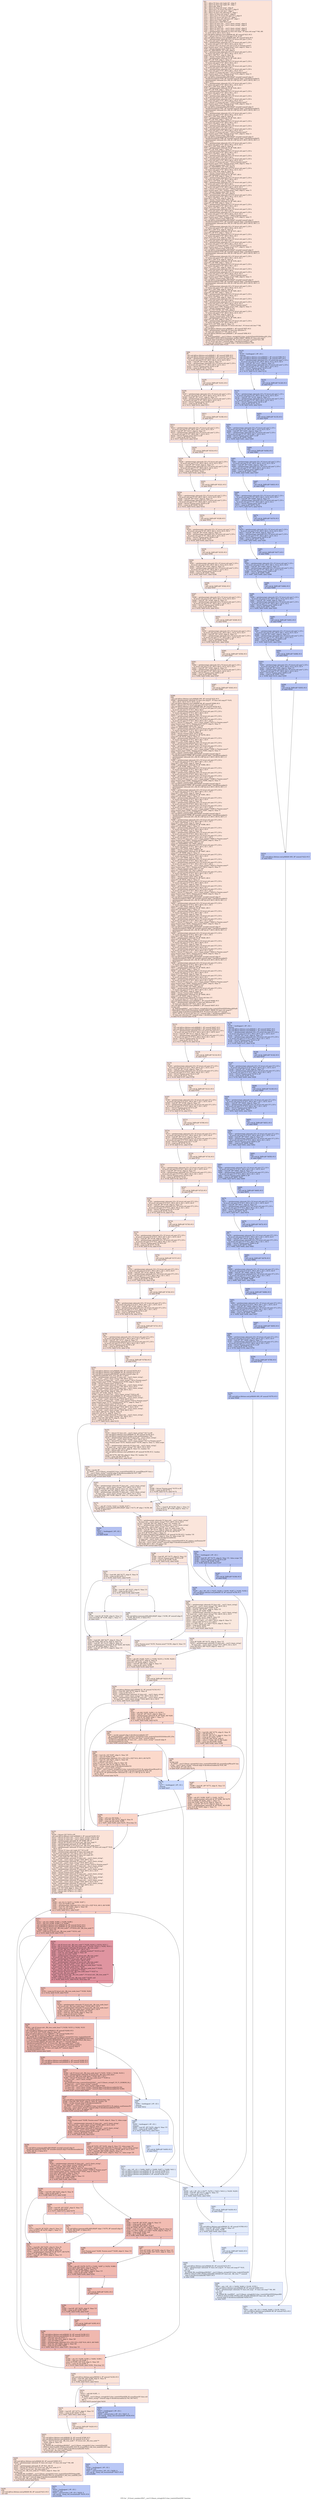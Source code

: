 digraph "CFG for '_Z12sort_numbersNSt7__cxx1112basic_stringIcSt11char_traitsIcESaIcEEE' function" {
	label="CFG for '_Z12sort_numbersNSt7__cxx1112basic_stringIcSt11char_traitsIcESaIcEEE' function";

	Node0x5574869083f0 [shape=record,color="#3d50c3ff", style=filled, fillcolor="#f6bfa670",label="{%2:\l  %3 = alloca %\"class.std::tuple.32\", align 8\l  %4 = alloca %\"class.std::tuple.30\", align 1\l  %5 = alloca i64, align 8\l  %6 = alloca %\"class.std::map\", align 8\l  %7 = alloca [10 x %\"struct.std::pair\"], align 8\l  %8 = alloca %\"struct.std::less\", align 1\l  %9 = alloca %\"class.std::allocator.3\", align 1\l  %10 = alloca %\"class.std::map.6\", align 8\l  %11 = alloca [10 x %\"struct.std::pair.15\"], align 8\l  %12 = alloca %\"struct.std::less.12\", align 1\l  %13 = alloca %\"class.std::allocator.18\", align 1\l  %14 = alloca [10 x i32], align 16\l  %15 = bitcast [10 x i32]* %14 to i8*\l  %16 = alloca %\"class.std::__cxx11::basic_string\", align 8\l  %17 = alloca %\"class.std::__cxx11::basic_string\", align 8\l  %18 = alloca i32, align 4\l  %19 = alloca %\"class.std::__cxx11::basic_string\", align 8\l  %20 = alloca %\"class.std::__cxx11::basic_string\", align 8\l  %21 = getelementptr inbounds %\"class.std::map\", %\"class.std::map\"* %6, i64\l... 0, i32 0, i32 0, i32 0, i32 0, i32 0\l  call void @llvm.lifetime.start.p0i8(i64 48, i8* nonnull %21) #13\l  %22 = bitcast [10 x %\"struct.std::pair\"]* %7 to i8*\l  call void @llvm.lifetime.start.p0i8(i64 400, i8* nonnull %22) #13\l  %23 = getelementptr inbounds [10 x %\"struct.std::pair\"], [10 x\l... %\"struct.std::pair\"]* %7, i64 0, i64 0\l  %24 = getelementptr inbounds [10 x %\"struct.std::pair\"], [10 x\l... %\"struct.std::pair\"]* %7, i64 0, i64 0, i32 0, i32 2\l  %25 = bitcast [10 x %\"struct.std::pair\"]* %7 to %union.anon**\l  store %union.anon* %24, %union.anon** %25, align 8, !tbaa !3\l  %26 = bitcast %union.anon* %24 to i32*\l  store i32 1869768058, i32* %26, align 8\l  %27 = getelementptr inbounds [10 x %\"struct.std::pair\"], [10 x\l... %\"struct.std::pair\"]* %7, i64 0, i64 0, i32 0, i32 1\l  store i64 4, i64* %27, align 8, !tbaa !8\l  %28 = bitcast %union.anon* %24 to i8*\l  %29 = getelementptr inbounds i8, i8* %28, i64 4\l  store i8 0, i8* %29, align 4, !tbaa !11\l  %30 = getelementptr inbounds [10 x %\"struct.std::pair\"], [10 x\l... %\"struct.std::pair\"]* %7, i64 0, i64 0, i32 1\l  store i32 0, i32* %30, align 8, !tbaa !12\l  %31 = getelementptr inbounds [10 x %\"struct.std::pair\"], [10 x\l... %\"struct.std::pair\"]* %7, i64 0, i64 1\l  %32 = getelementptr inbounds [10 x %\"struct.std::pair\"], [10 x\l... %\"struct.std::pair\"]* %7, i64 0, i64 1, i32 0, i32 2\l  %33 = bitcast %\"struct.std::pair\"* %31 to %union.anon**\l  store %union.anon* %32, %union.anon** %33, align 8, !tbaa !3\l  %34 = bitcast %union.anon* %32 to i8*\l  call void @llvm.memcpy.p0i8.p0i8.i64(i8* noundef nonnull align 8\l... dereferenceable(3) %34, i8* noundef nonnull align 1 dereferenceable(3)\l... getelementptr inbounds ([4 x i8], [4 x i8]* @.str.1, i64 0, i64 0), i64 3, i1\l... false) #13\l  %35 = getelementptr inbounds [10 x %\"struct.std::pair\"], [10 x\l... %\"struct.std::pair\"]* %7, i64 0, i64 1, i32 0, i32 1\l  store i64 3, i64* %35, align 8, !tbaa !8\l  %36 = getelementptr inbounds i8, i8* %34, i64 3\l  store i8 0, i8* %36, align 1, !tbaa !11\l  %37 = getelementptr inbounds [10 x %\"struct.std::pair\"], [10 x\l... %\"struct.std::pair\"]* %7, i64 0, i64 1, i32 1\l  store i32 1, i32* %37, align 8, !tbaa !12\l  %38 = getelementptr inbounds [10 x %\"struct.std::pair\"], [10 x\l... %\"struct.std::pair\"]* %7, i64 0, i64 2\l  %39 = getelementptr inbounds [10 x %\"struct.std::pair\"], [10 x\l... %\"struct.std::pair\"]* %7, i64 0, i64 2, i32 0, i32 2\l  %40 = bitcast %\"struct.std::pair\"* %38 to %union.anon**\l  store %union.anon* %39, %union.anon** %40, align 8, !tbaa !3\l  %41 = bitcast %union.anon* %39 to i8*\l  call void @llvm.memcpy.p0i8.p0i8.i64(i8* noundef nonnull align 8\l... dereferenceable(3) %41, i8* noundef nonnull align 1 dereferenceable(3)\l... getelementptr inbounds ([4 x i8], [4 x i8]* @.str.2, i64 0, i64 0), i64 3, i1\l... false) #13\l  %42 = getelementptr inbounds [10 x %\"struct.std::pair\"], [10 x\l... %\"struct.std::pair\"]* %7, i64 0, i64 2, i32 0, i32 1\l  store i64 3, i64* %42, align 8, !tbaa !8\l  %43 = getelementptr inbounds i8, i8* %41, i64 3\l  store i8 0, i8* %43, align 1, !tbaa !11\l  %44 = getelementptr inbounds [10 x %\"struct.std::pair\"], [10 x\l... %\"struct.std::pair\"]* %7, i64 0, i64 2, i32 1\l  store i32 2, i32* %44, align 8, !tbaa !12\l  %45 = getelementptr inbounds [10 x %\"struct.std::pair\"], [10 x\l... %\"struct.std::pair\"]* %7, i64 0, i64 3\l  %46 = getelementptr inbounds [10 x %\"struct.std::pair\"], [10 x\l... %\"struct.std::pair\"]* %7, i64 0, i64 3, i32 0, i32 2\l  %47 = bitcast %\"struct.std::pair\"* %45 to %union.anon**\l  store %union.anon* %46, %union.anon** %47, align 8, !tbaa !3\l  %48 = bitcast %union.anon* %46 to i8*\l  call void @llvm.memcpy.p0i8.p0i8.i64(i8* noundef nonnull align 8\l... dereferenceable(5) %48, i8* noundef nonnull align 1 dereferenceable(5)\l... getelementptr inbounds ([6 x i8], [6 x i8]* @.str.3, i64 0, i64 0), i64 5, i1\l... false) #13\l  %49 = getelementptr inbounds [10 x %\"struct.std::pair\"], [10 x\l... %\"struct.std::pair\"]* %7, i64 0, i64 3, i32 0, i32 1\l  store i64 5, i64* %49, align 8, !tbaa !8\l  %50 = getelementptr inbounds i8, i8* %48, i64 5\l  store i8 0, i8* %50, align 1, !tbaa !11\l  %51 = getelementptr inbounds [10 x %\"struct.std::pair\"], [10 x\l... %\"struct.std::pair\"]* %7, i64 0, i64 3, i32 1\l  store i32 3, i32* %51, align 8, !tbaa !12\l  %52 = getelementptr inbounds [10 x %\"struct.std::pair\"], [10 x\l... %\"struct.std::pair\"]* %7, i64 0, i64 4\l  %53 = getelementptr inbounds [10 x %\"struct.std::pair\"], [10 x\l... %\"struct.std::pair\"]* %7, i64 0, i64 4, i32 0, i32 2\l  %54 = bitcast %\"struct.std::pair\"* %52 to %union.anon**\l  store %union.anon* %53, %union.anon** %54, align 8, !tbaa !3\l  %55 = bitcast %union.anon* %53 to i32*\l  store i32 1920298854, i32* %55, align 8\l  %56 = getelementptr inbounds [10 x %\"struct.std::pair\"], [10 x\l... %\"struct.std::pair\"]* %7, i64 0, i64 4, i32 0, i32 1\l  store i64 4, i64* %56, align 8, !tbaa !8\l  %57 = bitcast %union.anon* %53 to i8*\l  %58 = getelementptr inbounds i8, i8* %57, i64 4\l  store i8 0, i8* %58, align 4, !tbaa !11\l  %59 = getelementptr inbounds [10 x %\"struct.std::pair\"], [10 x\l... %\"struct.std::pair\"]* %7, i64 0, i64 4, i32 1\l  store i32 4, i32* %59, align 8, !tbaa !12\l  %60 = getelementptr inbounds [10 x %\"struct.std::pair\"], [10 x\l... %\"struct.std::pair\"]* %7, i64 0, i64 5\l  %61 = getelementptr inbounds [10 x %\"struct.std::pair\"], [10 x\l... %\"struct.std::pair\"]* %7, i64 0, i64 5, i32 0, i32 2\l  %62 = bitcast %\"struct.std::pair\"* %60 to %union.anon**\l  store %union.anon* %61, %union.anon** %62, align 8, !tbaa !3\l  %63 = bitcast %union.anon* %61 to i32*\l  store i32 1702259046, i32* %63, align 8\l  %64 = getelementptr inbounds [10 x %\"struct.std::pair\"], [10 x\l... %\"struct.std::pair\"]* %7, i64 0, i64 5, i32 0, i32 1\l  store i64 4, i64* %64, align 8, !tbaa !8\l  %65 = bitcast %union.anon* %61 to i8*\l  %66 = getelementptr inbounds i8, i8* %65, i64 4\l  store i8 0, i8* %66, align 4, !tbaa !11\l  %67 = getelementptr inbounds [10 x %\"struct.std::pair\"], [10 x\l... %\"struct.std::pair\"]* %7, i64 0, i64 5, i32 1\l  store i32 5, i32* %67, align 8, !tbaa !12\l  %68 = getelementptr inbounds [10 x %\"struct.std::pair\"], [10 x\l... %\"struct.std::pair\"]* %7, i64 0, i64 6\l  %69 = getelementptr inbounds [10 x %\"struct.std::pair\"], [10 x\l... %\"struct.std::pair\"]* %7, i64 0, i64 6, i32 0, i32 2\l  %70 = bitcast %\"struct.std::pair\"* %68 to %union.anon**\l  store %union.anon* %69, %union.anon** %70, align 8, !tbaa !3\l  %71 = bitcast %union.anon* %69 to i8*\l  call void @llvm.memcpy.p0i8.p0i8.i64(i8* noundef nonnull align 8\l... dereferenceable(3) %71, i8* noundef nonnull align 1 dereferenceable(3)\l... getelementptr inbounds ([4 x i8], [4 x i8]* @.str.6, i64 0, i64 0), i64 3, i1\l... false) #13\l  %72 = getelementptr inbounds [10 x %\"struct.std::pair\"], [10 x\l... %\"struct.std::pair\"]* %7, i64 0, i64 6, i32 0, i32 1\l  store i64 3, i64* %72, align 8, !tbaa !8\l  %73 = getelementptr inbounds i8, i8* %71, i64 3\l  store i8 0, i8* %73, align 1, !tbaa !11\l  %74 = getelementptr inbounds [10 x %\"struct.std::pair\"], [10 x\l... %\"struct.std::pair\"]* %7, i64 0, i64 6, i32 1\l  store i32 6, i32* %74, align 8, !tbaa !12\l  %75 = getelementptr inbounds [10 x %\"struct.std::pair\"], [10 x\l... %\"struct.std::pair\"]* %7, i64 0, i64 7\l  %76 = getelementptr inbounds [10 x %\"struct.std::pair\"], [10 x\l... %\"struct.std::pair\"]* %7, i64 0, i64 7, i32 0, i32 2\l  %77 = bitcast %\"struct.std::pair\"* %75 to %union.anon**\l  store %union.anon* %76, %union.anon** %77, align 8, !tbaa !3\l  %78 = bitcast %union.anon* %76 to i8*\l  call void @llvm.memcpy.p0i8.p0i8.i64(i8* noundef nonnull align 8\l... dereferenceable(5) %78, i8* noundef nonnull align 1 dereferenceable(5)\l... getelementptr inbounds ([6 x i8], [6 x i8]* @.str.7, i64 0, i64 0), i64 5, i1\l... false) #13\l  %79 = getelementptr inbounds [10 x %\"struct.std::pair\"], [10 x\l... %\"struct.std::pair\"]* %7, i64 0, i64 7, i32 0, i32 1\l  store i64 5, i64* %79, align 8, !tbaa !8\l  %80 = getelementptr inbounds i8, i8* %78, i64 5\l  store i8 0, i8* %80, align 1, !tbaa !11\l  %81 = getelementptr inbounds [10 x %\"struct.std::pair\"], [10 x\l... %\"struct.std::pair\"]* %7, i64 0, i64 7, i32 1\l  store i32 7, i32* %81, align 8, !tbaa !12\l  %82 = getelementptr inbounds [10 x %\"struct.std::pair\"], [10 x\l... %\"struct.std::pair\"]* %7, i64 0, i64 8\l  %83 = getelementptr inbounds [10 x %\"struct.std::pair\"], [10 x\l... %\"struct.std::pair\"]* %7, i64 0, i64 8, i32 0, i32 2\l  %84 = bitcast %\"struct.std::pair\"* %82 to %union.anon**\l  store %union.anon* %83, %union.anon** %84, align 8, !tbaa !3\l  %85 = bitcast %union.anon* %83 to i8*\l  call void @llvm.memcpy.p0i8.p0i8.i64(i8* noundef nonnull align 8\l... dereferenceable(5) %85, i8* noundef nonnull align 1 dereferenceable(5)\l... getelementptr inbounds ([6 x i8], [6 x i8]* @.str.8, i64 0, i64 0), i64 5, i1\l... false) #13\l  %86 = getelementptr inbounds [10 x %\"struct.std::pair\"], [10 x\l... %\"struct.std::pair\"]* %7, i64 0, i64 8, i32 0, i32 1\l  store i64 5, i64* %86, align 8, !tbaa !8\l  %87 = getelementptr inbounds i8, i8* %85, i64 5\l  store i8 0, i8* %87, align 1, !tbaa !11\l  %88 = getelementptr inbounds [10 x %\"struct.std::pair\"], [10 x\l... %\"struct.std::pair\"]* %7, i64 0, i64 8, i32 1\l  store i32 8, i32* %88, align 8, !tbaa !12\l  %89 = getelementptr inbounds [10 x %\"struct.std::pair\"], [10 x\l... %\"struct.std::pair\"]* %7, i64 0, i64 9\l  %90 = getelementptr inbounds [10 x %\"struct.std::pair\"], [10 x\l... %\"struct.std::pair\"]* %7, i64 0, i64 9, i32 0, i32 2\l  %91 = bitcast %\"struct.std::pair\"* %89 to %union.anon**\l  store %union.anon* %90, %union.anon** %91, align 8, !tbaa !3\l  %92 = bitcast %union.anon* %90 to i32*\l  store i32 1701734766, i32* %92, align 8\l  %93 = getelementptr inbounds [10 x %\"struct.std::pair\"], [10 x\l... %\"struct.std::pair\"]* %7, i64 0, i64 9, i32 0, i32 1\l  store i64 4, i64* %93, align 8, !tbaa !8\l  %94 = bitcast %union.anon* %90 to i8*\l  %95 = getelementptr inbounds i8, i8* %94, i64 4\l  store i8 0, i8* %95, align 4, !tbaa !11\l  %96 = getelementptr inbounds [10 x %\"struct.std::pair\"], [10 x\l... %\"struct.std::pair\"]* %7, i64 0, i64 9, i32 1\l  store i32 9, i32* %96, align 8, !tbaa !12\l  %97 = getelementptr inbounds %\"struct.std::less\", %\"struct.std::less\"* %8,\l... i64 0, i32 0\l  call void @llvm.lifetime.start.p0i8(i64 1, i8* nonnull %97) #13\l  %98 = getelementptr inbounds %\"class.std::allocator.3\",\l... %\"class.std::allocator.3\"* %9, i64 0, i32 0\l  call void @llvm.lifetime.start.p0i8(i64 1, i8* nonnull %98) #13\l  invoke void\l... @_ZNSt3mapINSt7__cxx1112basic_stringIcSt11char_traitsIcESaIcEEEiSt4lessIS5_ESa\l...ISt4pairIKS5_iEEEC2ESt16initializer_listISA_ERKS7_RKSB_(%\"class.std::map\"*\l... nonnull align 8 dereferenceable(48) %6, %\"struct.std::pair\"* nonnull %23, i64\l... 10, %\"struct.std::less\"* nonnull align 1 dereferenceable(1) %8,\l... %\"class.std::allocator.3\"* nonnull align 1 dereferenceable(1) %9)\l          to label %99 unwind label %125\l}"];
	Node0x5574869083f0 -> Node0x557486913270;
	Node0x5574869083f0 -> Node0x557486913300;
	Node0x557486913270 [shape=record,color="#3d50c3ff", style=filled, fillcolor="#f6bfa670",label="{%99:\l99:                                               \l  call void @llvm.lifetime.end.p0i8(i64 1, i8* nonnull %98) #13\l  call void @llvm.lifetime.end.p0i8(i64 1, i8* nonnull %97) #13\l  %100 = getelementptr inbounds [10 x %\"struct.std::pair\"], [10 x\l... %\"struct.std::pair\"]* %7, i64 0, i64 9, i32 0, i32 0, i32 0\l  %101 = load i8*, i8** %100, align 8, !tbaa !15\l  %102 = getelementptr inbounds [10 x %\"struct.std::pair\"], [10 x\l... %\"struct.std::pair\"]* %7, i64 0, i64 9, i32 0, i32 2\l  %103 = bitcast %union.anon* %102 to i8*\l  %104 = icmp eq i8* %101, %103\l  br i1 %104, label %106, label %105\l|{<s0>T|<s1>F}}"];
	Node0x557486913270:s0 -> Node0x557486913e80;
	Node0x557486913270:s1 -> Node0x557486913f10;
	Node0x557486913f10 [shape=record,color="#3d50c3ff", style=filled, fillcolor="#f4c5ad70",label="{%105:\l105:                                              \l  call void @_ZdlPv(i8* %101) #13\l  br label %106\l}"];
	Node0x557486913f10 -> Node0x557486913e80;
	Node0x557486913e80 [shape=record,color="#3d50c3ff", style=filled, fillcolor="#f6bfa670",label="{%106:\l106:                                              \l  %107 = getelementptr inbounds [10 x %\"struct.std::pair\"], [10 x\l... %\"struct.std::pair\"]* %7, i64 0, i64 8, i32 0, i32 0, i32 0\l  %108 = load i8*, i8** %107, align 8, !tbaa !15\l  %109 = getelementptr inbounds [10 x %\"struct.std::pair\"], [10 x\l... %\"struct.std::pair\"]* %7, i64 0, i64 8, i32 0, i32 2\l  %110 = bitcast %union.anon* %109 to i8*\l  %111 = icmp eq i8* %108, %110\l  br i1 %111, label %512, label %511\l|{<s0>T|<s1>F}}"];
	Node0x557486913e80:s0 -> Node0x557486914bb0;
	Node0x557486913e80:s1 -> Node0x557486914c00;
	Node0x557486914d00 [shape=record,color="#3d50c3ff", style=filled, fillcolor="#f6bfa670",label="{%112:\l112:                                              \l  call void @llvm.lifetime.end.p0i8(i64 1, i8* nonnull %647) #13\l  call void @llvm.lifetime.end.p0i8(i64 1, i8* nonnull %646) #13\l  %113 = getelementptr inbounds [10 x %\"struct.std::pair.15\"], [10 x\l... %\"struct.std::pair.15\"]* %11, i64 0, i64 9, i32 1, i32 0, i32 0\l  %114 = load i8*, i8** %113, align 8, !tbaa !15\l  %115 = getelementptr inbounds [10 x %\"struct.std::pair.15\"], [10 x\l... %\"struct.std::pair.15\"]* %11, i64 0, i64 9, i32 1, i32 2\l  %116 = bitcast %union.anon* %115 to i8*\l  %117 = icmp eq i8* %114, %116\l  br i1 %117, label %119, label %118\l|{<s0>T|<s1>F}}"];
	Node0x557486914d00:s0 -> Node0x557486915470;
	Node0x557486914d00:s1 -> Node0x557486915500;
	Node0x557486915500 [shape=record,color="#3d50c3ff", style=filled, fillcolor="#f4c5ad70",label="{%118:\l118:                                              \l  call void @_ZdlPv(i8* %114) #13\l  br label %119\l}"];
	Node0x557486915500 -> Node0x557486915470;
	Node0x557486915470 [shape=record,color="#3d50c3ff", style=filled, fillcolor="#f6bfa670",label="{%119:\l119:                                              \l  %120 = getelementptr inbounds [10 x %\"struct.std::pair.15\"], [10 x\l... %\"struct.std::pair.15\"]* %11, i64 0, i64 8, i32 1, i32 0, i32 0\l  %121 = load i8*, i8** %120, align 8, !tbaa !15\l  %122 = getelementptr inbounds [10 x %\"struct.std::pair.15\"], [10 x\l... %\"struct.std::pair.15\"]* %11, i64 0, i64 8, i32 1, i32 2\l  %123 = bitcast %union.anon* %122 to i8*\l  %124 = icmp eq i8* %121, %123\l  br i1 %124, label %707, label %706\l|{<s0>T|<s1>F}}"];
	Node0x557486915470:s0 -> Node0x557486915b30;
	Node0x557486915470:s1 -> Node0x557486915b80;
	Node0x557486913300 [shape=record,color="#3d50c3ff", style=filled, fillcolor="#6282ea70",label="{%125:\l125:                                              \l  %126 = landingpad \{ i8*, i32 \}\l          cleanup\l  call void @llvm.lifetime.end.p0i8(i64 1, i8* nonnull %98) #13\l  call void @llvm.lifetime.end.p0i8(i64 1, i8* nonnull %97) #13\l  %127 = getelementptr inbounds [10 x %\"struct.std::pair\"], [10 x\l... %\"struct.std::pair\"]* %7, i64 0, i64 9, i32 0, i32 0, i32 0\l  %128 = load i8*, i8** %127, align 8, !tbaa !15\l  %129 = getelementptr inbounds [10 x %\"struct.std::pair\"], [10 x\l... %\"struct.std::pair\"]* %7, i64 0, i64 9, i32 0, i32 2\l  %130 = bitcast %union.anon* %129 to i8*\l  %131 = icmp eq i8* %128, %130\l  br i1 %131, label %133, label %132\l|{<s0>T|<s1>F}}"];
	Node0x557486913300:s0 -> Node0x557486916b10;
	Node0x557486913300:s1 -> Node0x557486916b60;
	Node0x557486916b60 [shape=record,color="#3d50c3ff", style=filled, fillcolor="#5b7ae570",label="{%132:\l132:                                              \l  call void @_ZdlPv(i8* %128) #13\l  br label %133\l}"];
	Node0x557486916b60 -> Node0x557486916b10;
	Node0x557486916b10 [shape=record,color="#3d50c3ff", style=filled, fillcolor="#6282ea70",label="{%133:\l133:                                              \l  %134 = getelementptr inbounds [10 x %\"struct.std::pair\"], [10 x\l... %\"struct.std::pair\"]* %7, i64 0, i64 8, i32 0, i32 0, i32 0\l  %135 = load i8*, i8** %134, align 8, !tbaa !15\l  %136 = getelementptr inbounds [10 x %\"struct.std::pair\"], [10 x\l... %\"struct.std::pair\"]* %7, i64 0, i64 8, i32 0, i32 2\l  %137 = bitcast %union.anon* %136 to i8*\l  %138 = icmp eq i8* %135, %137\l  br i1 %138, label %454, label %453\l|{<s0>T|<s1>F}}"];
	Node0x557486916b10:s0 -> Node0x557486917190;
	Node0x557486916b10:s1 -> Node0x5574869171e0;
	Node0x5574869172e0 [shape=record,color="#3d50c3ff", style=filled, fillcolor="#6282ea70",label="{%139:\l139:                                              \l  %140 = landingpad \{ i8*, i32 \}\l          cleanup\l  call void @llvm.lifetime.end.p0i8(i64 1, i8* nonnull %647) #13\l  call void @llvm.lifetime.end.p0i8(i64 1, i8* nonnull %646) #13\l  %141 = getelementptr inbounds [10 x %\"struct.std::pair.15\"], [10 x\l... %\"struct.std::pair.15\"]* %11, i64 0, i64 9, i32 1, i32 0, i32 0\l  %142 = load i8*, i8** %141, align 8, !tbaa !15\l  %143 = getelementptr inbounds [10 x %\"struct.std::pair.15\"], [10 x\l... %\"struct.std::pair.15\"]* %11, i64 0, i64 9, i32 1, i32 2\l  %144 = bitcast %union.anon* %143 to i8*\l  %145 = icmp eq i8* %142, %144\l  br i1 %145, label %147, label %146\l|{<s0>T|<s1>F}}"];
	Node0x5574869172e0:s0 -> Node0x5574869179f0;
	Node0x5574869172e0:s1 -> Node0x557486917a40;
	Node0x557486917a40 [shape=record,color="#3d50c3ff", style=filled, fillcolor="#5b7ae570",label="{%146:\l146:                                              \l  call void @_ZdlPv(i8* %142) #13\l  br label %147\l}"];
	Node0x557486917a40 -> Node0x5574869179f0;
	Node0x5574869179f0 [shape=record,color="#3d50c3ff", style=filled, fillcolor="#6282ea70",label="{%147:\l147:                                              \l  %148 = getelementptr inbounds [10 x %\"struct.std::pair.15\"], [10 x\l... %\"struct.std::pair.15\"]* %11, i64 0, i64 8, i32 1, i32 0, i32 0\l  %149 = load i8*, i8** %148, align 8, !tbaa !15\l  %150 = getelementptr inbounds [10 x %\"struct.std::pair.15\"], [10 x\l... %\"struct.std::pair.15\"]* %11, i64 0, i64 8, i32 1, i32 2\l  %151 = bitcast %union.anon* %150 to i8*\l  %152 = icmp eq i8* %149, %151\l  br i1 %152, label %649, label %648\l|{<s0>T|<s1>F}}"];
	Node0x5574869179f0:s0 -> Node0x55748690abc0;
	Node0x5574869179f0:s1 -> Node0x55748690ac10;
	Node0x55748690ad10 [shape=record,color="#3d50c3ff", style=filled, fillcolor="#f4c5ad70",label="{%153:\l153:                                              \l  %154 = bitcast %\"class.std::__cxx11::basic_string\"* %17 to i8*\l  call void @llvm.lifetime.start.p0i8(i64 32, i8* nonnull %154) #13\l  call void @llvm.experimental.noalias.scope.decl(metadata !16)\l  %155 = getelementptr inbounds %\"class.std::__cxx11::basic_string\",\l... %\"class.std::__cxx11::basic_string\"* %17, i64 0, i32 2\l  %156 = bitcast %\"class.std::__cxx11::basic_string\"* %17 to %union.anon**\l  store %union.anon* %155, %union.anon** %156, align 8, !tbaa !3, !alias.scope\l... !16\l  %157 = getelementptr inbounds %\"class.std::__cxx11::basic_string\",\l... %\"class.std::__cxx11::basic_string\"* %1, i64 0, i32 0, i32 0\l  %158 = load i8*, i8** %157, align 8, !tbaa !15, !noalias !16\l  %159 = bitcast i64* %5 to i8*\l  call void @llvm.lifetime.start.p0i8(i64 8, i8* nonnull %159) #13, !noalias\l... !16\l  store i64 %776, i64* %5, align 8, !tbaa !19, !noalias !16\l  %160 = icmp ugt i64 %776, 15\l  br i1 %160, label %161, label %167\l|{<s0>T|<s1>F}}"];
	Node0x55748690ad10:s0 -> Node0x557486919f80;
	Node0x55748690ad10:s1 -> Node0x55748691a010;
	Node0x557486919f80 [shape=record,color="#3d50c3ff", style=filled, fillcolor="#f1ccb870",label="{%161:\l161:                                              \l  %162 = invoke i8*\l... @_ZNSt7__cxx1112basic_stringIcSt11char_traitsIcESaIcEE9_M_createERmm(%\"class.s\l...td::__cxx11::basic_string\"* nonnull align 8 dereferenceable(32) %17, i64*\l... nonnull align 8 dereferenceable(8) %5, i64 0)\l          to label %163 unwind label %226\l}"];
	Node0x557486919f80 -> Node0x55748691a240;
	Node0x557486919f80 -> Node0x55748691a290;
	Node0x55748691a240 [shape=record,color="#3d50c3ff", style=filled, fillcolor="#f1ccb870",label="{%163:\l163:                                              \l  %164 = getelementptr inbounds %\"class.std::__cxx11::basic_string\",\l... %\"class.std::__cxx11::basic_string\"* %17, i64 0, i32 0, i32 0\l  store i8* %162, i8** %164, align 8, !tbaa !15, !alias.scope !16\l  %165 = load i64, i64* %5, align 8, !tbaa !19, !noalias !16\l  %166 = getelementptr inbounds %\"class.std::__cxx11::basic_string\",\l... %\"class.std::__cxx11::basic_string\"* %17, i64 0, i32 2, i32 0\l  store i64 %165, i64* %166, align 8, !tbaa !11, !alias.scope !16\l  br label %172\l}"];
	Node0x55748691a240 -> Node0x55748691a150;
	Node0x55748691a010 [shape=record,color="#3d50c3ff", style=filled, fillcolor="#f1ccb870",label="{%167:\l167:                                              \l  %168 = bitcast %union.anon* %155 to i8*\l  %169 = icmp eq i64 %776, 1\l  br i1 %169, label %170, label %172\l|{<s0>T|<s1>F}}"];
	Node0x55748691a010:s0 -> Node0x55748691c1c0;
	Node0x55748691a010:s1 -> Node0x55748691a150;
	Node0x55748691c1c0 [shape=record,color="#3d50c3ff", style=filled, fillcolor="#eed0c070",label="{%170:\l170:                                              \l  %171 = load i8, i8* %158, align 1, !tbaa !11\l  store i8 %171, i8* %168, align 8, !tbaa !11\l  br label %174\l}"];
	Node0x55748691c1c0 -> Node0x55748691c3c0;
	Node0x55748691a150 [shape=record,color="#3d50c3ff", style=filled, fillcolor="#f3c7b170",label="{%172:\l172:                                              \l  %173 = phi i8* [ %162, %163 ], [ %168, %167 ]\l  call void @llvm.memcpy.p0i8.p0i8.i64(i8* align 1 %173, i8* align 1 %158, i64\l... %776, i1 false) #13\l  br label %174\l}"];
	Node0x55748691a150 -> Node0x55748691c3c0;
	Node0x55748691c3c0 [shape=record,color="#3d50c3ff", style=filled, fillcolor="#f4c5ad70",label="{%174:\l174:                                              \l  %175 = getelementptr inbounds %\"class.std::__cxx11::basic_string\",\l... %\"class.std::__cxx11::basic_string\"* %17, i64 0, i32 0, i32 0\l  %176 = load i64, i64* %5, align 8, !tbaa !19, !noalias !16\l  %177 = getelementptr inbounds %\"class.std::__cxx11::basic_string\",\l... %\"class.std::__cxx11::basic_string\"* %17, i64 0, i32 1\l  store i64 %176, i64* %177, align 8, !tbaa !8, !alias.scope !16\l  %178 = load i8*, i8** %175, align 8, !tbaa !15, !alias.scope !16\l  %179 = getelementptr inbounds i8, i8* %178, i64 %176\l  store i8 0, i8* %179, align 1, !tbaa !11\l  call void @llvm.lifetime.end.p0i8(i64 8, i8* nonnull %159) #13, !noalias !16\l  %180 = load i64, i64* %177, align 8, !tbaa !8, !alias.scope !16\l  %181 = invoke nonnull align 8 dereferenceable(32)\l... %\"class.std::__cxx11::basic_string\"*\l... @_ZNSt7__cxx1112basic_stringIcSt11char_traitsIcESaIcEE14_M_replace_auxEmmmc(%\"\l...class.std::__cxx11::basic_string\"* nonnull align 8 dereferenceable(32) %17,\l... i64 %180, i64 0, i64 1, i8 signext 32)\l          to label %188 unwind label %182\l}"];
	Node0x55748691c3c0 -> Node0x55748691ceb0;
	Node0x55748691c3c0 -> Node0x55748691cf40;
	Node0x55748691cf40 [shape=record,color="#3d50c3ff", style=filled, fillcolor="#5b7ae570",label="{%182:\l182:                                              \l  %183 = landingpad \{ i8*, i32 \}\l          cleanup\l  %184 = load i8*, i8** %175, align 8, !tbaa !15, !alias.scope !16\l  %185 = bitcast %union.anon* %155 to i8*\l  %186 = icmp eq i8* %184, %185\l  br i1 %186, label %228, label %187\l|{<s0>T|<s1>F}}"];
	Node0x55748691cf40:s0 -> Node0x55748691d490;
	Node0x55748691cf40:s1 -> Node0x55748691d520;
	Node0x55748691d520 [shape=record,color="#3d50c3ff", style=filled, fillcolor="#5572df70",label="{%187:\l187:                                              \l  call void @_ZdlPv(i8* %184) #13\l  br label %228\l}"];
	Node0x55748691d520 -> Node0x55748691d490;
	Node0x55748691ceb0 [shape=record,color="#3d50c3ff", style=filled, fillcolor="#f4c5ad70",label="{%188:\l188:                                              \l  %189 = load i8*, i8** %175, align 8, !tbaa !15\l  %190 = bitcast %union.anon* %155 to i8*\l  %191 = icmp eq i8* %189, %190\l  br i1 %191, label %192, label %206\l|{<s0>T|<s1>F}}"];
	Node0x55748691ceb0:s0 -> Node0x55748691d950;
	Node0x55748691ceb0:s1 -> Node0x55748691d9a0;
	Node0x55748691d950 [shape=record,color="#3d50c3ff", style=filled, fillcolor="#efcebd70",label="{%192:\l192:                                              \l  %193 = load i64, i64* %177, align 8, !tbaa !8\l  %194 = icmp eq i64 %193, 0\l  br i1 %194, label %201, label %195\l|{<s0>T|<s1>F}}"];
	Node0x55748691d950:s0 -> Node0x55748691dba0;
	Node0x55748691d950:s1 -> Node0x55748691dbf0;
	Node0x55748691dbf0 [shape=record,color="#3d50c3ff", style=filled, fillcolor="#eed0c070",label="{%195:\l195:                                              \l  %196 = load i8*, i8** %157, align 8, !tbaa !15\l  %197 = icmp eq i64 %193, 1\l  br i1 %197, label %198, label %200\l|{<s0>T|<s1>F}}"];
	Node0x55748691dbf0:s0 -> Node0x55748691e240;
	Node0x55748691dbf0:s1 -> Node0x55748691e290;
	Node0x55748691e240 [shape=record,color="#3d50c3ff", style=filled, fillcolor="#e8d6cc70",label="{%198:\l198:                                              \l  %199 = load i8, i8* %190, align 8, !tbaa !11\l  store i8 %199, i8* %196, align 1, !tbaa !11\l  br label %201\l}"];
	Node0x55748691e240 -> Node0x55748691dba0;
	Node0x55748691e290 [shape=record,color="#3d50c3ff", style=filled, fillcolor="#e8d6cc70",label="{%200:\l200:                                              \l  call void @llvm.memcpy.p0i8.p0i8.i64(i8* align 1 %196, i8* nonnull align 8\l... %190, i64 %193, i1 false) #13\l  br label %201\l}"];
	Node0x55748691e290 -> Node0x55748691dba0;
	Node0x55748691dba0 [shape=record,color="#3d50c3ff", style=filled, fillcolor="#efcebd70",label="{%201:\l201:                                              \l  %202 = load i64, i64* %177, align 8, !tbaa !8\l  store i64 %202, i64* %775, align 8, !tbaa !8\l  %203 = load i8*, i8** %157, align 8, !tbaa !15\l  %204 = getelementptr inbounds i8, i8* %203, i64 %202\l  store i8 0, i8* %204, align 1, !tbaa !11\l  %205 = load i8*, i8** %175, align 8, !tbaa !15\l  br label %221\l}"];
	Node0x55748691dba0 -> Node0x55748691eb00;
	Node0x55748691d9a0 [shape=record,color="#3d50c3ff", style=filled, fillcolor="#f2cab570",label="{%206:\l206:                                              \l  %207 = getelementptr inbounds %\"class.std::__cxx11::basic_string\",\l... %\"class.std::__cxx11::basic_string\"* %1, i64 0, i32 2\l  %208 = bitcast %union.anon* %207 to i8*\l  %209 = load i8*, i8** %157, align 8, !tbaa !15\l  %210 = icmp eq i8* %209, %208\l  %211 = getelementptr inbounds %\"class.std::__cxx11::basic_string\",\l... %\"class.std::__cxx11::basic_string\"* %1, i64 0, i32 2, i32 0\l  %212 = load i64, i64* %211, align 8\l  store i8* %189, i8** %157, align 8, !tbaa !15\l  %213 = bitcast i64* %177 to \<2 x i64\>*\l  %214 = load \<2 x i64\>, \<2 x i64\>* %213, align 8, !tbaa !11\l  %215 = bitcast i64* %775 to \<2 x i64\>*\l  store \<2 x i64\> %214, \<2 x i64\>* %215, align 8, !tbaa !11\l  %216 = icmp eq i8* %209, null\l  %217 = or i1 %210, %216\l  br i1 %217, label %220, label %218\l|{<s0>T|<s1>F}}"];
	Node0x55748691d9a0:s0 -> Node0x55748691f8e0;
	Node0x55748691d9a0:s1 -> Node0x55748691f930;
	Node0x55748691f930 [shape=record,color="#3d50c3ff", style=filled, fillcolor="#efcebd70",label="{%218:\l218:                                              \l  store i8* %209, i8** %175, align 8, !tbaa !15\l  %219 = getelementptr inbounds %\"class.std::__cxx11::basic_string\",\l... %\"class.std::__cxx11::basic_string\"* %17, i64 0, i32 2, i32 0\l  store i64 %212, i64* %219, align 8, !tbaa !11\l  br label %221\l}"];
	Node0x55748691f930 -> Node0x55748691eb00;
	Node0x55748691f8e0 [shape=record,color="#3d50c3ff", style=filled, fillcolor="#efcebd70",label="{%220:\l220:                                              \l  store %union.anon* %155, %union.anon** %156, align 8, !tbaa !15\l  br label %221\l}"];
	Node0x55748691f8e0 -> Node0x55748691eb00;
	Node0x55748691eb00 [shape=record,color="#3d50c3ff", style=filled, fillcolor="#f4c5ad70",label="{%221:\l221:                                              \l  %222 = phi i8* [ %205, %201 ], [ %209, %218 ], [ %190, %220 ]\l  store i64 0, i64* %177, align 8, !tbaa !8\l  store i8 0, i8* %222, align 1, !tbaa !11\l  %223 = load i8*, i8** %175, align 8, !tbaa !15\l  %224 = icmp eq i8* %223, %190\l  br i1 %224, label %230, label %225\l|{<s0>T|<s1>F}}"];
	Node0x55748691eb00:s0 -> Node0x557486920090;
	Node0x55748691eb00:s1 -> Node0x5574869200e0;
	Node0x5574869200e0 [shape=record,color="#3d50c3ff", style=filled, fillcolor="#f2cab570",label="{%225:\l225:                                              \l  call void @_ZdlPv(i8* %223) #13\l  br label %230\l}"];
	Node0x5574869200e0 -> Node0x557486920090;
	Node0x55748691a290 [shape=record,color="#3d50c3ff", style=filled, fillcolor="#5572df70",label="{%226:\l226:                                              \l  %227 = landingpad \{ i8*, i32 \}\l          cleanup\l  br label %228\l}"];
	Node0x55748691a290 -> Node0x55748691d490;
	Node0x55748691d490 [shape=record,color="#3d50c3ff", style=filled, fillcolor="#6282ea70",label="{%228:\l228:                                              \l  %229 = phi \{ i8*, i32 \} [ %227, %226 ], [ %183, %187 ], [ %183, %182 ]\l  call void @llvm.lifetime.end.p0i8(i64 32, i8* nonnull %154) #13\l  br label %437\l}"];
	Node0x55748691d490 -> Node0x557486920690;
	Node0x557486920090 [shape=record,color="#3d50c3ff", style=filled, fillcolor="#f4c5ad70",label="{%230:\l230:                                              \l  call void @llvm.lifetime.end.p0i8(i64 32, i8* nonnull %154) #13\l  %231 = load i64, i64* %775, align 8, !tbaa !8\l  %232 = icmp eq i64 %231, 0\l  %233 = getelementptr inbounds %\"class.std::__cxx11::basic_string\",\l... %\"class.std::__cxx11::basic_string\"* %1, i64 0, i32 0, i32 0\l  %234 = getelementptr inbounds %\"class.std::__cxx11::basic_string\",\l... %\"class.std::__cxx11::basic_string\"* %16, i64 0, i32 2, i32 0\l  br i1 %232, label %235, label %260\l|{<s0>T|<s1>F}}"];
	Node0x557486920090:s0 -> Node0x557486920b40;
	Node0x557486920090:s1 -> Node0x557486920b90;
	Node0x557486920b40 [shape=record,color="#3d50c3ff", style=filled, fillcolor="#f6bfa670",label="{%235:\l235:                                              \l  %236 = bitcast i32* %18 to i8*\l  call void @llvm.lifetime.start.p0i8(i64 4, i8* nonnull %236) #13\l  %237 = bitcast %\"class.std::__cxx11::basic_string\"* %19 to i8*\l  %238 = bitcast %\"class.std::__cxx11::basic_string\"* %20 to i8*\l  %239 = getelementptr inbounds i8, i8* %569, i64 16\l  %240 = bitcast i8* %239 to %\"struct.std::_Rb_tree_node\"**\l  %241 = getelementptr inbounds i8, i8* %569, i64 8\l  %242 = bitcast i8* %241 to %\"struct.std::_Rb_tree_node_base\"*\l  %243 = getelementptr inbounds %\"class.std::map.6\", %\"class.std::map.6\"* %10,\l... i64 0, i32 0\l  %244 = bitcast %\"class.std::tuple.32\"* %3 to i8*\l  %245 = getelementptr inbounds %\"class.std::tuple.32\",\l... %\"class.std::tuple.32\"* %3, i64 0, i32 0, i32 0, i32 0\l  %246 = getelementptr inbounds %\"class.std::tuple.30\",\l... %\"class.std::tuple.30\"* %4, i64 0, i32 0\l  %247 = getelementptr inbounds %\"class.std::__cxx11::basic_string\",\l... %\"class.std::__cxx11::basic_string\"* %20, i64 0, i32 1\l  %248 = getelementptr inbounds %\"class.std::__cxx11::basic_string\",\l... %\"class.std::__cxx11::basic_string\"* %19, i64 0, i32 2\l  %249 = bitcast %\"class.std::__cxx11::basic_string\"* %19 to %union.anon**\l  %250 = getelementptr inbounds %\"class.std::__cxx11::basic_string\",\l... %\"class.std::__cxx11::basic_string\"* %19, i64 0, i32 0, i32 0\l  %251 = getelementptr inbounds %\"class.std::__cxx11::basic_string\",\l... %\"class.std::__cxx11::basic_string\"* %19, i64 0, i32 2, i32 0\l  %252 = bitcast %union.anon* %248 to i8*\l  %253 = getelementptr inbounds %\"class.std::__cxx11::basic_string\",\l... %\"class.std::__cxx11::basic_string\"* %19, i64 0, i32 1\l  %254 = getelementptr inbounds %\"class.std::__cxx11::basic_string\",\l... %\"class.std::__cxx11::basic_string\"* %0, i64 0, i32 2, i32 0\l  %255 = getelementptr inbounds %\"class.std::__cxx11::basic_string\",\l... %\"class.std::__cxx11::basic_string\"* %20, i64 0, i32 0, i32 0\l  %256 = getelementptr inbounds %\"class.std::__cxx11::basic_string\",\l... %\"class.std::__cxx11::basic_string\"* %20, i64 0, i32 2\l  %257 = bitcast %union.anon* %256 to i8*\l  store i32 0, i32* %18, align 4, !tbaa !20\l  %258 = bitcast i64* %253 to \<2 x i64\>*\l  %259 = bitcast i64* %768 to \<2 x i64\>*\l  br label %298\l}"];
	Node0x557486920b40 -> Node0x5574869163d0;
	Node0x557486920b90 [shape=record,color="#3d50c3ff", style=filled, fillcolor="#f5a08170",label="{%260:\l260:                                              \l  %261 = phi i64 [ %295, %294 ], [ 0, %230 ]\l  %262 = load i8*, i8** %233, align 8, !tbaa !15\l  %263 = getelementptr inbounds i8, i8* %262, i64 %261\l  %264 = load i8, i8* %263, align 1, !tbaa !11\l  %265 = icmp eq i8 %264, 32\l  br i1 %265, label %266, label %278\l|{<s0>T|<s1>F}}"];
	Node0x557486920b90:s0 -> Node0x5574869167f0;
	Node0x557486920b90:s1 -> Node0x557486916880;
	Node0x5574869167f0 [shape=record,color="#3d50c3ff", style=filled, fillcolor="#f7a88970",label="{%266:\l266:                                              \l  %267 = invoke nonnull align 4 dereferenceable(4) i32*\l... @_ZNSt3mapINSt7__cxx1112basic_stringIcSt11char_traitsIcESaIcEEEiSt4lessIS5_ESa\l...ISt4pairIKS5_iEEEixERS9_(%\"class.std::map\"* nonnull align 8\l... dereferenceable(48) %6, %\"class.std::__cxx11::basic_string\"* nonnull align 8\l... dereferenceable(32) %16)\l          to label %268 unwind label %276\l}"];
	Node0x5574869167f0 -> Node0x5574869230c0;
	Node0x5574869167f0 -> Node0x557486923110;
	Node0x5574869230c0 [shape=record,color="#3d50c3ff", style=filled, fillcolor="#f7a88970",label="{%268:\l268:                                              \l  %269 = load i32, i32* %267, align 4, !tbaa !20\l  %270 = sext i32 %269 to i64\l  %271 = getelementptr inbounds [10 x i32], [10 x i32]* %14, i64 0, i64 %270\l  %272 = load i32, i32* %271, align 4, !tbaa !20\l  %273 = add nsw i32 %272, 1\l  store i32 %273, i32* %271, align 4, !tbaa !20\l  %274 = load i64, i64* %774, align 8, !tbaa !8\l  %275 = invoke nonnull align 8 dereferenceable(32)\l... %\"class.std::__cxx11::basic_string\"*\l... @_ZNSt7__cxx1112basic_stringIcSt11char_traitsIcESaIcEE10_M_replaceEmmPKcm(%\"cl\l...ass.std::__cxx11::basic_string\"* nonnull align 8 dereferenceable(32) %16, i64\l... 0, i64 %274, i8* getelementptr inbounds ([1 x i8], [1 x i8]* @.str.10, i64 0,\l... i64 0), i64 0)\l          to label %294 unwind label %276\l}"];
	Node0x5574869230c0 -> Node0x557486916500;
	Node0x5574869230c0 -> Node0x557486923110;
	Node0x557486923110 [shape=record,color="#3d50c3ff", style=filled, fillcolor="#85a8fc70",label="{%276:\l276:                                              \l  %277 = landingpad \{ i8*, i32 \}\l          cleanup\l  br label %437\l}"];
	Node0x557486923110 -> Node0x557486920690;
	Node0x557486916880 [shape=record,color="#3d50c3ff", style=filled, fillcolor="#f7a88970",label="{%278:\l278:                                              \l  %279 = load i64, i64* %774, align 8, !tbaa !8\l  %280 = add i64 %279, 1\l  %281 = load i8*, i8** %773, align 8, !tbaa !15\l  %282 = icmp eq i8* %281, %772\l  %283 = load i64, i64* %234, align 8\l  %284 = select i1 %282, i64 15, i64 %283\l  %285 = icmp ugt i64 %280, %284\l  br i1 %285, label %286, label %289\l|{<s0>T|<s1>F}}"];
	Node0x557486916880:s0 -> Node0x557486924750;
	Node0x557486916880:s1 -> Node0x5574869247e0;
	Node0x557486924750 [shape=record,color="#3d50c3ff", style=filled, fillcolor="#f7b39670",label="{%286:\l286:                                              \l  invoke void\l... @_ZNSt7__cxx1112basic_stringIcSt11char_traitsIcESaIcEE9_M_mutateEmmPKcm(%\"clas\l...s.std::__cxx11::basic_string\"* nonnull align 8 dereferenceable(32) %16, i64\l... %279, i64 0, i8* null, i64 1)\l          to label %287 unwind label %276\l}"];
	Node0x557486924750 -> Node0x557486924970;
	Node0x557486924750 -> Node0x557486923110;
	Node0x557486924970 [shape=record,color="#3d50c3ff", style=filled, fillcolor="#f7b39670",label="{%287:\l287:                                              \l  %288 = load i8*, i8** %773, align 8, !tbaa !15\l  br label %289\l}"];
	Node0x557486924970 -> Node0x5574869247e0;
	Node0x5574869247e0 [shape=record,color="#3d50c3ff", style=filled, fillcolor="#f7a88970",label="{%289:\l289:                                              \l  %290 = phi i8* [ %288, %287 ], [ %281, %278 ]\l  %291 = getelementptr inbounds i8, i8* %290, i64 %279\l  store i8 %264, i8* %291, align 1, !tbaa !11\l  store i64 %280, i64* %774, align 8, !tbaa !8\l  %292 = load i8*, i8** %773, align 8, !tbaa !15\l  %293 = getelementptr inbounds i8, i8* %292, i64 %280\l  store i8 0, i8* %293, align 1, !tbaa !11\l  br label %294\l}"];
	Node0x5574869247e0 -> Node0x557486916500;
	Node0x557486916500 [shape=record,color="#3d50c3ff", style=filled, fillcolor="#f5a08170",label="{%294:\l294:                                              \l  %295 = add nuw i64 %261, 1\l  %296 = load i64, i64* %775, align 8, !tbaa !8\l  %297 = icmp ugt i64 %296, %295\l  br i1 %297, label %260, label %235, !llvm.loop !21\l|{<s0>T|<s1>F}}"];
	Node0x557486916500:s0 -> Node0x557486920b90;
	Node0x557486916500:s1 -> Node0x557486920b40;
	Node0x5574869163d0 [shape=record,color="#3d50c3ff", style=filled, fillcolor="#f2907270",label="{%298:\l298:                                              \l  %299 = phi i32 [ 0, %235 ], [ %309, %307 ]\l  %300 = sext i32 %299 to i64\l  %301 = getelementptr inbounds [10 x i32], [10 x i32]* %14, i64 0, i64 %300\l  %302 = load i32, i32* %301, align 4, !tbaa !20\l  %303 = icmp sgt i32 %302, 0\l  br i1 %303, label %311, label %307\l|{<s0>T|<s1>F}}"];
	Node0x5574869163d0:s0 -> Node0x557486918700;
	Node0x5574869163d0:s1 -> Node0x5574869183d0;
	Node0x557486918800 [shape=record,color="#3d50c3ff", style=filled, fillcolor="#f6bfa670",label="{%304:\l304:                                              \l  call void @llvm.lifetime.end.p0i8(i64 4, i8* nonnull %236) #13\l  %305 = load i64, i64* %768, align 8, !tbaa !8\l  %306 = icmp eq i64 %305, 0\l  br i1 %306, label %419, label %414\l|{<s0>T|<s1>F}}"];
	Node0x557486918800:s0 -> Node0x557486918b40;
	Node0x557486918800:s1 -> Node0x557486918b90;
	Node0x5574869183d0 [shape=record,color="#3d50c3ff", style=filled, fillcolor="#f2907270",label="{%307:\l307:                                              \l  %308 = phi i32 [ %299, %298 ], [ %400, %398 ]\l  %309 = add nsw i32 %308, 1\l  store i32 %309, i32* %18, align 4, !tbaa !20\l  %310 = icmp slt i32 %308, 9\l  br i1 %310, label %298, label %304, !llvm.loop !23\l|{<s0>T|<s1>F}}"];
	Node0x5574869183d0:s0 -> Node0x5574869163d0;
	Node0x5574869183d0:s1 -> Node0x557486918800;
	Node0x557486918700 [shape=record,color="#3d50c3ff", style=filled, fillcolor="#dc5d4a70",label="{%311:\l311:                                              \l  %312 = phi i32 [ %400, %398 ], [ %299, %298 ]\l  %313 = phi i32 [ %399, %398 ], [ 0, %298 ]\l  call void @llvm.lifetime.start.p0i8(i64 32, i8* nonnull %237) #13\l  call void @llvm.lifetime.start.p0i8(i64 32, i8* nonnull %238) #13\l  %314 = load %\"struct.std::_Rb_tree_node\"*, %\"struct.std::_Rb_tree_node\"**\l... %240, align 8, !tbaa !24\l  %315 = icmp eq %\"struct.std::_Rb_tree_node\"* %314, null\l  br i1 %315, label %339, label %316\l|{<s0>T|<s1>F}}"];
	Node0x557486918700:s0 -> Node0x557486927be0;
	Node0x557486918700:s1 -> Node0x557486927c70;
	Node0x557486927c70 [shape=record,color="#b70d28ff", style=filled, fillcolor="#b70d2870",label="{%316:\l316:                                              \l  %317 = phi %\"struct.std::_Rb_tree_node\"* [ %329, %316 ], [ %314, %311 ]\l  %318 = phi %\"struct.std::_Rb_tree_node_base\"* [ %326, %316 ], [ %242, %311 ]\l  %319 = getelementptr inbounds %\"struct.std::_Rb_tree_node\",\l... %\"struct.std::_Rb_tree_node\"* %317, i64 0, i32 1\l  %320 = bitcast %\"struct.__gnu_cxx::__aligned_membuf\"* %319 to i32*\l  %321 = load i32, i32* %320, align 4, !tbaa !20\l  %322 = icmp slt i32 %321, %312\l  %323 = getelementptr inbounds %\"struct.std::_Rb_tree_node\",\l... %\"struct.std::_Rb_tree_node\"* %317, i64 0, i32 0, i32 3\l  %324 = getelementptr %\"struct.std::_Rb_tree_node\",\l... %\"struct.std::_Rb_tree_node\"* %317, i64 0, i32 0\l  %325 = getelementptr inbounds %\"struct.std::_Rb_tree_node\",\l... %\"struct.std::_Rb_tree_node\"* %317, i64 0, i32 0, i32 2\l  %326 = select i1 %322, %\"struct.std::_Rb_tree_node_base\"* %318,\l... %\"struct.std::_Rb_tree_node_base\"* %324\l  %327 = select i1 %322, %\"struct.std::_Rb_tree_node_base\"** %323,\l... %\"struct.std::_Rb_tree_node_base\"** %325\l  %328 = bitcast %\"struct.std::_Rb_tree_node_base\"** %327 to\l... %\"struct.std::_Rb_tree_node\"**\l  %329 = load %\"struct.std::_Rb_tree_node\"*, %\"struct.std::_Rb_tree_node\"**\l... %328, align 8, !tbaa !28\l  %330 = icmp eq %\"struct.std::_Rb_tree_node\"* %329, null\l  br i1 %330, label %331, label %316, !llvm.loop !29\l|{<s0>T|<s1>F}}"];
	Node0x557486927c70:s0 -> Node0x5574869287b0;
	Node0x557486927c70:s1 -> Node0x557486927c70;
	Node0x5574869287b0 [shape=record,color="#3d50c3ff", style=filled, fillcolor="#e1675170",label="{%331:\l331:                                              \l  %332 = icmp eq %\"struct.std::_Rb_tree_node_base\"* %326, %242\l  br i1 %332, label %339, label %333\l|{<s0>T|<s1>F}}"];
	Node0x5574869287b0:s0 -> Node0x557486927be0;
	Node0x5574869287b0:s1 -> Node0x557486928a60;
	Node0x557486928a60 [shape=record,color="#3d50c3ff", style=filled, fillcolor="#e5705870",label="{%333:\l333:                                              \l  %334 = getelementptr inbounds %\"struct.std::_Rb_tree_node_base\",\l... %\"struct.std::_Rb_tree_node_base\"* %318, i64 1, i32 0\l  %335 = getelementptr inbounds %\"struct.std::_Rb_tree_node_base\",\l... %\"struct.std::_Rb_tree_node_base\"* %324, i64 1, i32 0\l  %336 = select i1 %322, i32* %334, i32* %335\l  %337 = load i32, i32* %336, align 4, !tbaa !20\l  %338 = icmp slt i32 %312, %337\l  br i1 %338, label %339, label %343\l|{<s0>T|<s1>F}}"];
	Node0x557486928a60:s0 -> Node0x557486927be0;
	Node0x557486928a60:s1 -> Node0x557486928e90;
	Node0x557486927be0 [shape=record,color="#3d50c3ff", style=filled, fillcolor="#de614d70",label="{%339:\l339:                                              \l  %340 = phi %\"struct.std::_Rb_tree_node_base\"* [ %326, %333 ], [ %242, %331\l... ], [ %242, %311 ]\l  call void @llvm.lifetime.start.p0i8(i64 8, i8* nonnull %244) #13\l  store i32* %18, i32** %245, align 8, !tbaa !28\l  call void @llvm.lifetime.start.p0i8(i64 1, i8* nonnull %246) #13\l  %341 = invoke %\"struct.std::_Rb_tree_node_base\"*\l... @_ZNSt8_Rb_treeIiSt4pairIKiNSt7__cxx1112basic_stringIcSt11char_traitsIcESaIcEE\l...EESt10_Select1stIS8_ESt4lessIiESaIS8_EE22_M_emplace_hint_uniqueIJRKSt21piecewis\l...e_construct_tSt5tupleIJRS1_EESJ_IJEEEEESt17_Rb_tree_iteratorIS8_ESt23_Rb_tree_c\l...onst_iteratorIS8_EDpOT_(%\"class.std::_Rb_tree.7\"* nonnull align 8\l... dereferenceable(48) %243, %\"struct.std::_Rb_tree_node_base\"* %340,\l... %\"struct.std::piecewise_construct_t\"* nonnull align 1 dereferenceable(1)\l... @_ZStL19piecewise_construct, %\"class.std::tuple.32\"* nonnull align 8\l... dereferenceable(8) %3, %\"class.std::tuple.30\"* nonnull align 1\l... dereferenceable(1) %4)\l          to label %342 unwind label %405\l}"];
	Node0x557486927be0 -> Node0x5574869299a0;
	Node0x557486927be0 -> Node0x5574869299f0;
	Node0x5574869299a0 [shape=record,color="#3d50c3ff", style=filled, fillcolor="#de614d70",label="{%342:\l342:                                              \l  call void @llvm.lifetime.end.p0i8(i64 1, i8* nonnull %246) #13\l  call void @llvm.lifetime.end.p0i8(i64 8, i8* nonnull %244) #13\l  br label %343\l}"];
	Node0x5574869299a0 -> Node0x557486928e90;
	Node0x557486928e90 [shape=record,color="#3d50c3ff", style=filled, fillcolor="#dc5d4a70",label="{%343:\l343:                                              \l  %344 = phi %\"struct.std::_Rb_tree_node_base\"* [ %341, %342 ], [ %326, %333 ]\l  %345 = getelementptr inbounds %\"struct.std::_Rb_tree_node_base\",\l... %\"struct.std::_Rb_tree_node_base\"* %344, i64 1, i32 1\l  %346 = bitcast %\"struct.std::_Rb_tree_node_base\"** %345 to\l... %\"class.std::__cxx11::basic_string\"*\l  invoke void\l... @_ZStplIcSt11char_traitsIcESaIcEENSt7__cxx1112basic_stringIT_T0_T1_EERKS8_SA_(\l...%\"class.std::__cxx11::basic_string\"* nonnull\l... sret(%\"class.std::__cxx11::basic_string\") align 8 %20,\l... %\"class.std::__cxx11::basic_string\"* nonnull align 8 dereferenceable(32) %0,\l... %\"class.std::__cxx11::basic_string\"* nonnull align 8 dereferenceable(32) %346)\l          to label %347 unwind label %405\l}"];
	Node0x557486928e90 -> Node0x55748692a3c0;
	Node0x557486928e90 -> Node0x5574869299f0;
	Node0x55748692a3c0 [shape=record,color="#3d50c3ff", style=filled, fillcolor="#dc5d4a70",label="{%347:\l347:                                              \l  call void @llvm.experimental.noalias.scope.decl(metadata !30)\l  %348 = load i64, i64* %247, align 8, !tbaa !8, !noalias !30\l  %349 = invoke nonnull align 8 dereferenceable(32)\l... %\"class.std::__cxx11::basic_string\"*\l... @_ZNSt7__cxx1112basic_stringIcSt11char_traitsIcESaIcEE14_M_replace_auxEmmmc(%\"\l...class.std::__cxx11::basic_string\"* nonnull align 8 dereferenceable(32) %20,\l... i64 %348, i64 0, i64 1, i8 signext 32)\l          to label %350 unwind label %407\l}"];
	Node0x55748692a3c0 -> Node0x55748692af60;
	Node0x55748692a3c0 -> Node0x55748692aff0;
	Node0x55748692af60 [shape=record,color="#3d50c3ff", style=filled, fillcolor="#dc5d4a70",label="{%350:\l350:                                              \l  store %union.anon* %248, %union.anon** %249, align 8, !tbaa !3, !alias.scope\l... !30\l  %351 = getelementptr inbounds %\"class.std::__cxx11::basic_string\",\l... %\"class.std::__cxx11::basic_string\"* %349, i64 0, i32 0, i32 0\l  %352 = load i8*, i8** %351, align 8, !tbaa !15\l  %353 = getelementptr inbounds %\"class.std::__cxx11::basic_string\",\l... %\"class.std::__cxx11::basic_string\"* %349, i64 0, i32 2\l  %354 = bitcast %union.anon* %353 to i8*\l  %355 = icmp eq i8* %352, %354\l  br i1 %355, label %356, label %357\l|{<s0>T|<s1>F}}"];
	Node0x55748692af60:s0 -> Node0x55748692b650;
	Node0x55748692af60:s1 -> Node0x55748692b6e0;
	Node0x55748692b650 [shape=record,color="#3d50c3ff", style=filled, fillcolor="#e5705870",label="{%356:\l356:                                              \l  call void @llvm.memcpy.p0i8.p0i8.i64(i8* noundef nonnull align 8\l... dereferenceable(16) %252, i8* noundef nonnull align 8 dereferenceable(16)\l... %352, i64 16, i1 false) #13\l  br label %360\l}"];
	Node0x55748692b650 -> Node0x55748692b990;
	Node0x55748692b6e0 [shape=record,color="#3d50c3ff", style=filled, fillcolor="#e1675170",label="{%357:\l357:                                              \l  store i8* %352, i8** %250, align 8, !tbaa !15, !alias.scope !30\l  %358 = getelementptr inbounds %\"class.std::__cxx11::basic_string\",\l... %\"class.std::__cxx11::basic_string\"* %349, i64 0, i32 2, i32 0\l  %359 = load i64, i64* %358, align 8, !tbaa !11\l  store i64 %359, i64* %251, align 8, !tbaa !11, !alias.scope !30\l  br label %360\l}"];
	Node0x55748692b6e0 -> Node0x55748692b990;
	Node0x55748692b990 [shape=record,color="#3d50c3ff", style=filled, fillcolor="#dc5d4a70",label="{%360:\l360:                                              \l  %361 = getelementptr inbounds %\"class.std::__cxx11::basic_string\",\l... %\"class.std::__cxx11::basic_string\"* %349, i64 0, i32 1\l  %362 = load i64, i64* %361, align 8, !tbaa !8\l  store i64 %362, i64* %253, align 8, !tbaa !8, !alias.scope !30\l  %363 = bitcast %\"class.std::__cxx11::basic_string\"* %349 to %union.anon**\l  store %union.anon* %353, %union.anon** %363, align 8, !tbaa !15\l  store i64 0, i64* %361, align 8, !tbaa !8\l  store i8 0, i8* %354, align 8, !tbaa !11\l  %364 = load i8*, i8** %250, align 8, !tbaa !15\l  %365 = icmp eq i8* %364, %252\l  br i1 %365, label %366, label %380\l|{<s0>T|<s1>F}}"];
	Node0x55748692b990:s0 -> Node0x55748692c250;
	Node0x55748692b990:s1 -> Node0x55748692c2e0;
	Node0x55748692c250 [shape=record,color="#3d50c3ff", style=filled, fillcolor="#e5705870",label="{%366:\l366:                                              \l  %367 = load i64, i64* %253, align 8, !tbaa !8\l  %368 = icmp eq i64 %367, 0\l  br i1 %368, label %375, label %369\l|{<s0>T|<s1>F}}"];
	Node0x55748692c250:s0 -> Node0x55748692c520;
	Node0x55748692c250:s1 -> Node0x55748692c570;
	Node0x55748692c570 [shape=record,color="#3d50c3ff", style=filled, fillcolor="#e97a5f70",label="{%369:\l369:                                              \l  %370 = load i8*, i8** %767, align 8, !tbaa !15\l  %371 = icmp eq i64 %367, 1\l  br i1 %371, label %372, label %374\l|{<s0>T|<s1>F}}"];
	Node0x55748692c570:s0 -> Node0x55748692c7b0;
	Node0x55748692c570:s1 -> Node0x55748692c840;
	Node0x55748692c7b0 [shape=record,color="#3d50c3ff", style=filled, fillcolor="#ed836670",label="{%372:\l372:                                              \l  %373 = load i8, i8* %252, align 8, !tbaa !11\l  store i8 %373, i8* %370, align 1, !tbaa !11\l  br label %375\l}"];
	Node0x55748692c7b0 -> Node0x55748692c520;
	Node0x55748692c840 [shape=record,color="#3d50c3ff", style=filled, fillcolor="#ed836670",label="{%374:\l374:                                              \l  call void @llvm.memcpy.p0i8.p0i8.i64(i8* align 1 %370, i8* nonnull align 8\l... %252, i64 %367, i1 false) #13\l  br label %375\l}"];
	Node0x55748692c840 -> Node0x55748692c520;
	Node0x55748692c520 [shape=record,color="#3d50c3ff", style=filled, fillcolor="#e5705870",label="{%375:\l375:                                              \l  %376 = load i64, i64* %253, align 8, !tbaa !8\l  store i64 %376, i64* %768, align 8, !tbaa !8\l  %377 = load i8*, i8** %767, align 8, !tbaa !15\l  %378 = getelementptr inbounds i8, i8* %377, i64 %376\l  store i8 0, i8* %378, align 1, !tbaa !11\l  %379 = load i8*, i8** %250, align 8, !tbaa !15\l  br label %389\l}"];
	Node0x55748692c520 -> Node0x55748692d010;
	Node0x55748692c2e0 [shape=record,color="#3d50c3ff", style=filled, fillcolor="#e1675170",label="{%380:\l380:                                              \l  %381 = load i8*, i8** %767, align 8, !tbaa !15\l  %382 = icmp eq i8* %381, %766\l  %383 = load i64, i64* %254, align 8\l  store i8* %364, i8** %767, align 8, !tbaa !15\l  %384 = load \<2 x i64\>, \<2 x i64\>* %258, align 8, !tbaa !11\l  store \<2 x i64\> %384, \<2 x i64\>* %259, align 8, !tbaa !11\l  %385 = icmp eq i8* %381, null\l  %386 = or i1 %382, %385\l  br i1 %386, label %388, label %387\l|{<s0>T|<s1>F}}"];
	Node0x55748692c2e0:s0 -> Node0x55748692dd10;
	Node0x55748692c2e0:s1 -> Node0x55748692dd60;
	Node0x55748692dd60 [shape=record,color="#3d50c3ff", style=filled, fillcolor="#e8765c70",label="{%387:\l387:                                              \l  store i8* %381, i8** %250, align 8, !tbaa !15\l  store i64 %383, i64* %251, align 8, !tbaa !11\l  br label %389\l}"];
	Node0x55748692dd60 -> Node0x55748692d010;
	Node0x55748692dd10 [shape=record,color="#3d50c3ff", style=filled, fillcolor="#e8765c70",label="{%388:\l388:                                              \l  store %union.anon* %248, %union.anon** %249, align 8, !tbaa !15\l  br label %389\l}"];
	Node0x55748692dd10 -> Node0x55748692d010;
	Node0x55748692d010 [shape=record,color="#3d50c3ff", style=filled, fillcolor="#dc5d4a70",label="{%389:\l389:                                              \l  %390 = phi i8* [ %379, %375 ], [ %381, %387 ], [ %252, %388 ]\l  store i64 0, i64* %253, align 8, !tbaa !8\l  store i8 0, i8* %390, align 1, !tbaa !11\l  %391 = load i8*, i8** %250, align 8, !tbaa !15\l  %392 = icmp eq i8* %391, %252\l  br i1 %392, label %394, label %393\l|{<s0>T|<s1>F}}"];
	Node0x55748692d010:s0 -> Node0x557486914430;
	Node0x55748692d010:s1 -> Node0x557486914480;
	Node0x557486914480 [shape=record,color="#3d50c3ff", style=filled, fillcolor="#e1675170",label="{%393:\l393:                                              \l  call void @_ZdlPv(i8* %391) #13\l  br label %394\l}"];
	Node0x557486914480 -> Node0x557486914430;
	Node0x557486914430 [shape=record,color="#3d50c3ff", style=filled, fillcolor="#dc5d4a70",label="{%394:\l394:                                              \l  %395 = load i8*, i8** %255, align 8, !tbaa !15\l  %396 = icmp eq i8* %395, %257\l  br i1 %396, label %398, label %397\l|{<s0>T|<s1>F}}"];
	Node0x557486914430:s0 -> Node0x557486918cd0;
	Node0x557486914430:s1 -> Node0x5574869147e0;
	Node0x5574869147e0 [shape=record,color="#3d50c3ff", style=filled, fillcolor="#e1675170",label="{%397:\l397:                                              \l  call void @_ZdlPv(i8* %395) #13\l  br label %398\l}"];
	Node0x5574869147e0 -> Node0x557486918cd0;
	Node0x557486918cd0 [shape=record,color="#3d50c3ff", style=filled, fillcolor="#dc5d4a70",label="{%398:\l398:                                              \l  call void @llvm.lifetime.end.p0i8(i64 32, i8* nonnull %238) #13\l  call void @llvm.lifetime.end.p0i8(i64 32, i8* nonnull %237) #13\l  %399 = add nuw nsw i32 %313, 1\l  %400 = load i32, i32* %18, align 4, !tbaa !20\l  %401 = sext i32 %400 to i64\l  %402 = getelementptr inbounds [10 x i32], [10 x i32]* %14, i64 0, i64 %401\l  %403 = load i32, i32* %402, align 4, !tbaa !20\l  %404 = icmp slt i32 %399, %403\l  br i1 %404, label %311, label %307, !llvm.loop !33\l|{<s0>T|<s1>F}}"];
	Node0x557486918cd0:s0 -> Node0x557486918700;
	Node0x557486918cd0:s1 -> Node0x5574869183d0;
	Node0x5574869299f0 [shape=record,color="#3d50c3ff", style=filled, fillcolor="#bbd1f870",label="{%405:\l405:                                              \l  %406 = landingpad \{ i8*, i32 \}\l          cleanup\l  br label %412\l}"];
	Node0x5574869299f0 -> Node0x55748692f180;
	Node0x55748692aff0 [shape=record,color="#3d50c3ff", style=filled, fillcolor="#b5cdfa70",label="{%407:\l407:                                              \l  %408 = landingpad \{ i8*, i32 \}\l          cleanup\l  %409 = load i8*, i8** %255, align 8, !tbaa !15\l  %410 = icmp eq i8* %409, %257\l  br i1 %410, label %412, label %411\l|{<s0>T|<s1>F}}"];
	Node0x55748692aff0:s0 -> Node0x55748692f180;
	Node0x55748692aff0:s1 -> Node0x55748692f3b0;
	Node0x55748692f3b0 [shape=record,color="#3d50c3ff", style=filled, fillcolor="#aec9fc70",label="{%411:\l411:                                              \l  call void @_ZdlPv(i8* %409) #13\l  br label %412\l}"];
	Node0x55748692f3b0 -> Node0x55748692f180;
	Node0x55748692f180 [shape=record,color="#3d50c3ff", style=filled, fillcolor="#c1d4f470",label="{%412:\l412:                                              \l  %413 = phi \{ i8*, i32 \} [ %406, %405 ], [ %408, %407 ], [ %408, %411 ]\l  call void @llvm.lifetime.end.p0i8(i64 32, i8* nonnull %238) #13\l  call void @llvm.lifetime.end.p0i8(i64 32, i8* nonnull %237) #13\l  call void @llvm.lifetime.end.p0i8(i64 4, i8* nonnull %236) #13\l  br label %437\l}"];
	Node0x55748692f180 -> Node0x557486920690;
	Node0x557486918b90 [shape=record,color="#3d50c3ff", style=filled, fillcolor="#f4c5ad70",label="{%414:\l414:                                              \l  %415 = add i64 %305, -1\l  invoke void\l... @_ZNSt7__cxx1112basic_stringIcSt11char_traitsIcESaIcEE8_M_eraseEmm(%\"class.std\l...::__cxx11::basic_string\"* nonnull align 8 dereferenceable(32) %0, i64 %415,\l... i64 1)\l          to label %419 unwind label %416\l}"];
	Node0x557486918b90 -> Node0x557486918b40;
	Node0x557486918b90 -> Node0x55748692fc20;
	Node0x55748692fc20 [shape=record,color="#3d50c3ff", style=filled, fillcolor="#5b7ae570",label="{%416:\l416:                                              \l  %417 = landingpad \{ i8*, i32 \}\l          catch i8* null\l  %418 = extractvalue \{ i8*, i32 \} %417, 0\l  call void @__clang_call_terminate(i8* %418) #14\l  unreachable\l}"];
	Node0x557486918b40 [shape=record,color="#3d50c3ff", style=filled, fillcolor="#f6bfa670",label="{%419:\l419:                                              \l  %420 = load i8*, i8** %773, align 8, !tbaa !15\l  %421 = icmp eq i8* %420, %772\l  br i1 %421, label %423, label %422\l|{<s0>T|<s1>F}}"];
	Node0x557486918b40:s0 -> Node0x557486930b00;
	Node0x557486918b40:s1 -> Node0x557486930b50;
	Node0x557486930b50 [shape=record,color="#3d50c3ff", style=filled, fillcolor="#f4c5ad70",label="{%422:\l422:                                              \l  call void @_ZdlPv(i8* %420) #13\l  br label %423\l}"];
	Node0x557486930b50 -> Node0x557486930b00;
	Node0x557486930b00 [shape=record,color="#3d50c3ff", style=filled, fillcolor="#f6bfa670",label="{%423:\l423:                                              \l  call void @llvm.lifetime.end.p0i8(i64 32, i8* nonnull %769) #13\l  call void @llvm.lifetime.end.p0i8(i64 40, i8* nonnull %15) #13\l  %424 = load %\"struct.std::_Rb_tree_node\"*, %\"struct.std::_Rb_tree_node\"**\l... %240, align 8, !tbaa !24\l  invoke void\l... @_ZNSt8_Rb_treeIiSt4pairIKiNSt7__cxx1112basic_stringIcSt11char_traitsIcESaIcEE\l...EESt10_Select1stIS8_ESt4lessIiESaIS8_EE8_M_eraseEPSt13_Rb_tree_nodeIS8_E(%\"clas\l...s.std::_Rb_tree.7\"* nonnull align 8 dereferenceable(48) %243,\l... %\"struct.std::_Rb_tree_node\"* %424)\l          to label %428 unwind label %425\l}"];
	Node0x557486930b00 -> Node0x557486931800;
	Node0x557486930b00 -> Node0x557486931850;
	Node0x557486931850 [shape=record,color="#3d50c3ff", style=filled, fillcolor="#6282ea70",label="{%425:\l425:                                              \l  %426 = landingpad \{ i8*, i32 \}\l          catch i8* null\l  %427 = extractvalue \{ i8*, i32 \} %426, 0\l  call void @__clang_call_terminate(i8* %427) #14\l  unreachable\l}"];
	Node0x557486931800 [shape=record,color="#3d50c3ff", style=filled, fillcolor="#f6bfa670",label="{%428:\l428:                                              \l  call void @llvm.lifetime.end.p0i8(i64 48, i8* nonnull %569) #13\l  %429 = getelementptr inbounds %\"class.std::map\", %\"class.std::map\"* %6, i64\l... 0, i32 0\l  %430 = getelementptr inbounds i8, i8* %21, i64 16\l  %431 = bitcast i8* %430 to %\"struct.std::_Rb_tree_node.21\"**\l  %432 = load %\"struct.std::_Rb_tree_node.21\"*,\l... %\"struct.std::_Rb_tree_node.21\"** %431, align 8, !tbaa !24\l  invoke void\l... @_ZNSt8_Rb_treeINSt7__cxx1112basic_stringIcSt11char_traitsIcESaIcEEESt4pairIKS\l...5_iESt10_Select1stIS8_ESt4lessIS5_ESaIS8_EE8_M_eraseEPSt13_Rb_tree_nodeIS8_E(%\"\l...class.std::_Rb_tree\"* nonnull align 8 dereferenceable(48) %429,\l... %\"struct.std::_Rb_tree_node.21\"* %432)\l          to label %436 unwind label %433\l}"];
	Node0x557486931800 -> Node0x5574869321c0;
	Node0x557486931800 -> Node0x557486932210;
	Node0x557486932210 [shape=record,color="#3d50c3ff", style=filled, fillcolor="#6282ea70",label="{%433:\l433:                                              \l  %434 = landingpad \{ i8*, i32 \}\l          catch i8* null\l  %435 = extractvalue \{ i8*, i32 \} %434, 0\l  call void @__clang_call_terminate(i8* %435) #14\l  unreachable\l}"];
	Node0x5574869321c0 [shape=record,color="#3d50c3ff", style=filled, fillcolor="#f6bfa670",label="{%436:\l436:                                              \l  call void @llvm.lifetime.end.p0i8(i64 48, i8* nonnull %21) #13\l  ret void\l}"];
	Node0x557486920690 [shape=record,color="#3d50c3ff", style=filled, fillcolor="#c1d4f470",label="{%437:\l437:                                              \l  %438 = phi \{ i8*, i32 \} [ %277, %276 ], [ %413, %412 ], [ %229, %228 ]\l  %439 = load i8*, i8** %773, align 8, !tbaa !15\l  %440 = icmp eq i8* %439, %772\l  br i1 %440, label %442, label %441\l|{<s0>T|<s1>F}}"];
	Node0x557486920690:s0 -> Node0x557486932b60;
	Node0x557486920690:s1 -> Node0x557486932bb0;
	Node0x557486932bb0 [shape=record,color="#3d50c3ff", style=filled, fillcolor="#bbd1f870",label="{%441:\l441:                                              \l  call void @_ZdlPv(i8* %439) #13\l  br label %442\l}"];
	Node0x557486932bb0 -> Node0x557486932b60;
	Node0x557486932b60 [shape=record,color="#3d50c3ff", style=filled, fillcolor="#c1d4f470",label="{%442:\l442:                                              \l  call void @llvm.lifetime.end.p0i8(i64 32, i8* nonnull %769) #13\l  %443 = load i8*, i8** %767, align 8, !tbaa !15\l  %444 = icmp eq i8* %443, %766\l  br i1 %444, label %446, label %445\l|{<s0>T|<s1>F}}"];
	Node0x557486932b60:s0 -> Node0x557486932fb0;
	Node0x557486932b60:s1 -> Node0x557486933000;
	Node0x557486933000 [shape=record,color="#3d50c3ff", style=filled, fillcolor="#bbd1f870",label="{%445:\l445:                                              \l  call void @_ZdlPv(i8* %443) #13\l  br label %446\l}"];
	Node0x557486933000 -> Node0x557486932fb0;
	Node0x557486932fb0 [shape=record,color="#3d50c3ff", style=filled, fillcolor="#c1d4f470",label="{%446:\l446:                                              \l  call void @llvm.lifetime.end.p0i8(i64 40, i8* nonnull %15) #13\l  %447 = getelementptr inbounds %\"class.std::map.6\", %\"class.std::map.6\"* %10,\l... i64 0, i32 0\l  call void\l... @_ZNSt8_Rb_treeIiSt4pairIKiNSt7__cxx1112basic_stringIcSt11char_traitsIcESaIcEE\l...EESt10_Select1stIS8_ESt4lessIiESaIS8_EED2Ev(%\"class.std::_Rb_tree.7\"* nonnull\l... align 8 dereferenceable(48) %447) #13\l  br label %448\l}"];
	Node0x557486932fb0 -> Node0x557486933770;
	Node0x557486933770 [shape=record,color="#3d50c3ff", style=filled, fillcolor="#c1d4f470",label="{%448:\l448:                                              \l  %449 = phi \{ i8*, i32 \} [ %438, %446 ], [ %140, %705 ]\l  call void @llvm.lifetime.end.p0i8(i64 48, i8* nonnull %569) #13\l  %450 = getelementptr inbounds %\"class.std::map\", %\"class.std::map\"* %6, i64\l... 0, i32 0\l  call void\l... @_ZNSt8_Rb_treeINSt7__cxx1112basic_stringIcSt11char_traitsIcESaIcEEESt4pairIKS\l...5_iESt10_Select1stIS8_ESt4lessIS5_ESaIS8_EED2Ev(%\"class.std::_Rb_tree\"*\l... nonnull align 8 dereferenceable(48) %450) #13\l  br label %451\l}"];
	Node0x557486933770 -> Node0x557486933de0;
	Node0x557486933de0 [shape=record,color="#3d50c3ff", style=filled, fillcolor="#c1d4f470",label="{%451:\l451:                                              \l  %452 = phi \{ i8*, i32 \} [ %449, %448 ], [ %126, %510 ]\l  call void @llvm.lifetime.end.p0i8(i64 48, i8* nonnull %21) #13\l  resume \{ i8*, i32 \} %452\l}"];
	Node0x5574869171e0 [shape=record,color="#3d50c3ff", style=filled, fillcolor="#5b7ae570",label="{%453:\l453:                                              \l  call void @_ZdlPv(i8* %135) #13\l  br label %454\l}"];
	Node0x5574869171e0 -> Node0x557486917190;
	Node0x557486917190 [shape=record,color="#3d50c3ff", style=filled, fillcolor="#6282ea70",label="{%454:\l454:                                              \l  %455 = getelementptr inbounds [10 x %\"struct.std::pair\"], [10 x\l... %\"struct.std::pair\"]* %7, i64 0, i64 7, i32 0, i32 0, i32 0\l  %456 = load i8*, i8** %455, align 8, !tbaa !15\l  %457 = getelementptr inbounds [10 x %\"struct.std::pair\"], [10 x\l... %\"struct.std::pair\"]* %7, i64 0, i64 7, i32 0, i32 2\l  %458 = bitcast %union.anon* %457 to i8*\l  %459 = icmp eq i8* %456, %458\l  br i1 %459, label %461, label %460\l|{<s0>T|<s1>F}}"];
	Node0x557486917190:s0 -> Node0x5574869345f0;
	Node0x557486917190:s1 -> Node0x557486934640;
	Node0x557486934640 [shape=record,color="#3d50c3ff", style=filled, fillcolor="#5b7ae570",label="{%460:\l460:                                              \l  call void @_ZdlPv(i8* %456) #13\l  br label %461\l}"];
	Node0x557486934640 -> Node0x5574869345f0;
	Node0x5574869345f0 [shape=record,color="#3d50c3ff", style=filled, fillcolor="#6282ea70",label="{%461:\l461:                                              \l  %462 = getelementptr inbounds [10 x %\"struct.std::pair\"], [10 x\l... %\"struct.std::pair\"]* %7, i64 0, i64 6, i32 0, i32 0, i32 0\l  %463 = load i8*, i8** %462, align 8, !tbaa !15\l  %464 = getelementptr inbounds [10 x %\"struct.std::pair\"], [10 x\l... %\"struct.std::pair\"]* %7, i64 0, i64 6, i32 0, i32 2\l  %465 = bitcast %union.anon* %464 to i8*\l  %466 = icmp eq i8* %463, %465\l  br i1 %466, label %468, label %467\l|{<s0>T|<s1>F}}"];
	Node0x5574869345f0:s0 -> Node0x557486934c50;
	Node0x5574869345f0:s1 -> Node0x557486934ca0;
	Node0x557486934ca0 [shape=record,color="#3d50c3ff", style=filled, fillcolor="#5b7ae570",label="{%467:\l467:                                              \l  call void @_ZdlPv(i8* %463) #13\l  br label %468\l}"];
	Node0x557486934ca0 -> Node0x557486934c50;
	Node0x557486934c50 [shape=record,color="#3d50c3ff", style=filled, fillcolor="#6282ea70",label="{%468:\l468:                                              \l  %469 = getelementptr inbounds [10 x %\"struct.std::pair\"], [10 x\l... %\"struct.std::pair\"]* %7, i64 0, i64 5, i32 0, i32 0, i32 0\l  %470 = load i8*, i8** %469, align 8, !tbaa !15\l  %471 = getelementptr inbounds [10 x %\"struct.std::pair\"], [10 x\l... %\"struct.std::pair\"]* %7, i64 0, i64 5, i32 0, i32 2\l  %472 = bitcast %union.anon* %471 to i8*\l  %473 = icmp eq i8* %470, %472\l  br i1 %473, label %475, label %474\l|{<s0>T|<s1>F}}"];
	Node0x557486934c50:s0 -> Node0x5574869352b0;
	Node0x557486934c50:s1 -> Node0x557486935300;
	Node0x557486935300 [shape=record,color="#3d50c3ff", style=filled, fillcolor="#5b7ae570",label="{%474:\l474:                                              \l  call void @_ZdlPv(i8* %470) #13\l  br label %475\l}"];
	Node0x557486935300 -> Node0x5574869352b0;
	Node0x5574869352b0 [shape=record,color="#3d50c3ff", style=filled, fillcolor="#6282ea70",label="{%475:\l475:                                              \l  %476 = getelementptr inbounds [10 x %\"struct.std::pair\"], [10 x\l... %\"struct.std::pair\"]* %7, i64 0, i64 4, i32 0, i32 0, i32 0\l  %477 = load i8*, i8** %476, align 8, !tbaa !15\l  %478 = getelementptr inbounds [10 x %\"struct.std::pair\"], [10 x\l... %\"struct.std::pair\"]* %7, i64 0, i64 4, i32 0, i32 2\l  %479 = bitcast %union.anon* %478 to i8*\l  %480 = icmp eq i8* %477, %479\l  br i1 %480, label %482, label %481\l|{<s0>T|<s1>F}}"];
	Node0x5574869352b0:s0 -> Node0x557486935910;
	Node0x5574869352b0:s1 -> Node0x557486935960;
	Node0x557486935960 [shape=record,color="#3d50c3ff", style=filled, fillcolor="#5b7ae570",label="{%481:\l481:                                              \l  call void @_ZdlPv(i8* %477) #13\l  br label %482\l}"];
	Node0x557486935960 -> Node0x557486935910;
	Node0x557486935910 [shape=record,color="#3d50c3ff", style=filled, fillcolor="#6282ea70",label="{%482:\l482:                                              \l  %483 = getelementptr inbounds [10 x %\"struct.std::pair\"], [10 x\l... %\"struct.std::pair\"]* %7, i64 0, i64 3, i32 0, i32 0, i32 0\l  %484 = load i8*, i8** %483, align 8, !tbaa !15\l  %485 = getelementptr inbounds [10 x %\"struct.std::pair\"], [10 x\l... %\"struct.std::pair\"]* %7, i64 0, i64 3, i32 0, i32 2\l  %486 = bitcast %union.anon* %485 to i8*\l  %487 = icmp eq i8* %484, %486\l  br i1 %487, label %489, label %488\l|{<s0>T|<s1>F}}"];
	Node0x557486935910:s0 -> Node0x55748692e550;
	Node0x557486935910:s1 -> Node0x55748692e5a0;
	Node0x55748692e5a0 [shape=record,color="#3d50c3ff", style=filled, fillcolor="#5b7ae570",label="{%488:\l488:                                              \l  call void @_ZdlPv(i8* %484) #13\l  br label %489\l}"];
	Node0x55748692e5a0 -> Node0x55748692e550;
	Node0x55748692e550 [shape=record,color="#3d50c3ff", style=filled, fillcolor="#6282ea70",label="{%489:\l489:                                              \l  %490 = getelementptr inbounds [10 x %\"struct.std::pair\"], [10 x\l... %\"struct.std::pair\"]* %7, i64 0, i64 2, i32 0, i32 0, i32 0\l  %491 = load i8*, i8** %490, align 8, !tbaa !15\l  %492 = getelementptr inbounds [10 x %\"struct.std::pair\"], [10 x\l... %\"struct.std::pair\"]* %7, i64 0, i64 2, i32 0, i32 2\l  %493 = bitcast %union.anon* %492 to i8*\l  %494 = icmp eq i8* %491, %493\l  br i1 %494, label %496, label %495\l|{<s0>T|<s1>F}}"];
	Node0x55748692e550:s0 -> Node0x557486936bf0;
	Node0x55748692e550:s1 -> Node0x557486936c40;
	Node0x557486936c40 [shape=record,color="#3d50c3ff", style=filled, fillcolor="#5b7ae570",label="{%495:\l495:                                              \l  call void @_ZdlPv(i8* %491) #13\l  br label %496\l}"];
	Node0x557486936c40 -> Node0x557486936bf0;
	Node0x557486936bf0 [shape=record,color="#3d50c3ff", style=filled, fillcolor="#6282ea70",label="{%496:\l496:                                              \l  %497 = getelementptr inbounds [10 x %\"struct.std::pair\"], [10 x\l... %\"struct.std::pair\"]* %7, i64 0, i64 1, i32 0, i32 0, i32 0\l  %498 = load i8*, i8** %497, align 8, !tbaa !15\l  %499 = getelementptr inbounds [10 x %\"struct.std::pair\"], [10 x\l... %\"struct.std::pair\"]* %7, i64 0, i64 1, i32 0, i32 2\l  %500 = bitcast %union.anon* %499 to i8*\l  %501 = icmp eq i8* %498, %500\l  br i1 %501, label %503, label %502\l|{<s0>T|<s1>F}}"];
	Node0x557486936bf0:s0 -> Node0x557486937230;
	Node0x557486936bf0:s1 -> Node0x557486937280;
	Node0x557486937280 [shape=record,color="#3d50c3ff", style=filled, fillcolor="#5b7ae570",label="{%502:\l502:                                              \l  call void @_ZdlPv(i8* %498) #13\l  br label %503\l}"];
	Node0x557486937280 -> Node0x557486937230;
	Node0x557486937230 [shape=record,color="#3d50c3ff", style=filled, fillcolor="#6282ea70",label="{%503:\l503:                                              \l  %504 = getelementptr inbounds [10 x %\"struct.std::pair\"], [10 x\l... %\"struct.std::pair\"]* %7, i64 0, i64 0, i32 0, i32 0, i32 0\l  %505 = load i8*, i8** %504, align 8, !tbaa !15\l  %506 = getelementptr inbounds [10 x %\"struct.std::pair\"], [10 x\l... %\"struct.std::pair\"]* %7, i64 0, i64 0, i32 0, i32 2\l  %507 = bitcast %union.anon* %506 to i8*\l  %508 = icmp eq i8* %505, %507\l  br i1 %508, label %510, label %509\l|{<s0>T|<s1>F}}"];
	Node0x557486937230:s0 -> Node0x557486933ea0;
	Node0x557486937230:s1 -> Node0x557486937870;
	Node0x557486937870 [shape=record,color="#3d50c3ff", style=filled, fillcolor="#5b7ae570",label="{%509:\l509:                                              \l  call void @_ZdlPv(i8* %505) #13\l  br label %510\l}"];
	Node0x557486937870 -> Node0x557486933ea0;
	Node0x557486933ea0 [shape=record,color="#3d50c3ff", style=filled, fillcolor="#6282ea70",label="{%510:\l510:                                              \l  call void @llvm.lifetime.end.p0i8(i64 400, i8* nonnull %22) #13\l  br label %451\l}"];
	Node0x557486933ea0 -> Node0x557486933de0;
	Node0x557486914c00 [shape=record,color="#3d50c3ff", style=filled, fillcolor="#f4c5ad70",label="{%511:\l511:                                              \l  call void @_ZdlPv(i8* %108) #13\l  br label %512\l}"];
	Node0x557486914c00 -> Node0x557486914bb0;
	Node0x557486914bb0 [shape=record,color="#3d50c3ff", style=filled, fillcolor="#f6bfa670",label="{%512:\l512:                                              \l  %513 = getelementptr inbounds [10 x %\"struct.std::pair\"], [10 x\l... %\"struct.std::pair\"]* %7, i64 0, i64 7, i32 0, i32 0, i32 0\l  %514 = load i8*, i8** %513, align 8, !tbaa !15\l  %515 = getelementptr inbounds [10 x %\"struct.std::pair\"], [10 x\l... %\"struct.std::pair\"]* %7, i64 0, i64 7, i32 0, i32 2\l  %516 = bitcast %union.anon* %515 to i8*\l  %517 = icmp eq i8* %514, %516\l  br i1 %517, label %519, label %518\l|{<s0>T|<s1>F}}"];
	Node0x557486914bb0:s0 -> Node0x557486922320;
	Node0x557486914bb0:s1 -> Node0x557486922370;
	Node0x557486922370 [shape=record,color="#3d50c3ff", style=filled, fillcolor="#f4c5ad70",label="{%518:\l518:                                              \l  call void @_ZdlPv(i8* %514) #13\l  br label %519\l}"];
	Node0x557486922370 -> Node0x557486922320;
	Node0x557486922320 [shape=record,color="#3d50c3ff", style=filled, fillcolor="#f6bfa670",label="{%519:\l519:                                              \l  %520 = getelementptr inbounds [10 x %\"struct.std::pair\"], [10 x\l... %\"struct.std::pair\"]* %7, i64 0, i64 6, i32 0, i32 0, i32 0\l  %521 = load i8*, i8** %520, align 8, !tbaa !15\l  %522 = getelementptr inbounds [10 x %\"struct.std::pair\"], [10 x\l... %\"struct.std::pair\"]* %7, i64 0, i64 6, i32 0, i32 2\l  %523 = bitcast %union.anon* %522 to i8*\l  %524 = icmp eq i8* %521, %523\l  br i1 %524, label %526, label %525\l|{<s0>T|<s1>F}}"];
	Node0x557486922320:s0 -> Node0x557486922980;
	Node0x557486922320:s1 -> Node0x5574869229d0;
	Node0x5574869229d0 [shape=record,color="#3d50c3ff", style=filled, fillcolor="#f4c5ad70",label="{%525:\l525:                                              \l  call void @_ZdlPv(i8* %521) #13\l  br label %526\l}"];
	Node0x5574869229d0 -> Node0x557486922980;
	Node0x557486922980 [shape=record,color="#3d50c3ff", style=filled, fillcolor="#f6bfa670",label="{%526:\l526:                                              \l  %527 = getelementptr inbounds [10 x %\"struct.std::pair\"], [10 x\l... %\"struct.std::pair\"]* %7, i64 0, i64 5, i32 0, i32 0, i32 0\l  %528 = load i8*, i8** %527, align 8, !tbaa !15\l  %529 = getelementptr inbounds [10 x %\"struct.std::pair\"], [10 x\l... %\"struct.std::pair\"]* %7, i64 0, i64 5, i32 0, i32 2\l  %530 = bitcast %union.anon* %529 to i8*\l  %531 = icmp eq i8* %528, %530\l  br i1 %531, label %533, label %532\l|{<s0>T|<s1>F}}"];
	Node0x557486922980:s0 -> Node0x557486922f50;
	Node0x557486922980:s1 -> Node0x557486939e90;
	Node0x557486939e90 [shape=record,color="#3d50c3ff", style=filled, fillcolor="#f4c5ad70",label="{%532:\l532:                                              \l  call void @_ZdlPv(i8* %528) #13\l  br label %533\l}"];
	Node0x557486939e90 -> Node0x557486922f50;
	Node0x557486922f50 [shape=record,color="#3d50c3ff", style=filled, fillcolor="#f6bfa670",label="{%533:\l533:                                              \l  %534 = getelementptr inbounds [10 x %\"struct.std::pair\"], [10 x\l... %\"struct.std::pair\"]* %7, i64 0, i64 4, i32 0, i32 0, i32 0\l  %535 = load i8*, i8** %534, align 8, !tbaa !15\l  %536 = getelementptr inbounds [10 x %\"struct.std::pair\"], [10 x\l... %\"struct.std::pair\"]* %7, i64 0, i64 4, i32 0, i32 2\l  %537 = bitcast %union.anon* %536 to i8*\l  %538 = icmp eq i8* %535, %537\l  br i1 %538, label %540, label %539\l|{<s0>T|<s1>F}}"];
	Node0x557486922f50:s0 -> Node0x55748693a480;
	Node0x557486922f50:s1 -> Node0x55748693a4d0;
	Node0x55748693a4d0 [shape=record,color="#3d50c3ff", style=filled, fillcolor="#f4c5ad70",label="{%539:\l539:                                              \l  call void @_ZdlPv(i8* %535) #13\l  br label %540\l}"];
	Node0x55748693a4d0 -> Node0x55748693a480;
	Node0x55748693a480 [shape=record,color="#3d50c3ff", style=filled, fillcolor="#f6bfa670",label="{%540:\l540:                                              \l  %541 = getelementptr inbounds [10 x %\"struct.std::pair\"], [10 x\l... %\"struct.std::pair\"]* %7, i64 0, i64 3, i32 0, i32 0, i32 0\l  %542 = load i8*, i8** %541, align 8, !tbaa !15\l  %543 = getelementptr inbounds [10 x %\"struct.std::pair\"], [10 x\l... %\"struct.std::pair\"]* %7, i64 0, i64 3, i32 0, i32 2\l  %544 = bitcast %union.anon* %543 to i8*\l  %545 = icmp eq i8* %542, %544\l  br i1 %545, label %547, label %546\l|{<s0>T|<s1>F}}"];
	Node0x55748693a480:s0 -> Node0x55748693aac0;
	Node0x55748693a480:s1 -> Node0x55748693ab10;
	Node0x55748693ab10 [shape=record,color="#3d50c3ff", style=filled, fillcolor="#f4c5ad70",label="{%546:\l546:                                              \l  call void @_ZdlPv(i8* %542) #13\l  br label %547\l}"];
	Node0x55748693ab10 -> Node0x55748693aac0;
	Node0x55748693aac0 [shape=record,color="#3d50c3ff", style=filled, fillcolor="#f6bfa670",label="{%547:\l547:                                              \l  %548 = getelementptr inbounds [10 x %\"struct.std::pair\"], [10 x\l... %\"struct.std::pair\"]* %7, i64 0, i64 2, i32 0, i32 0, i32 0\l  %549 = load i8*, i8** %548, align 8, !tbaa !15\l  %550 = getelementptr inbounds [10 x %\"struct.std::pair\"], [10 x\l... %\"struct.std::pair\"]* %7, i64 0, i64 2, i32 0, i32 2\l  %551 = bitcast %union.anon* %550 to i8*\l  %552 = icmp eq i8* %549, %551\l  br i1 %552, label %554, label %553\l|{<s0>T|<s1>F}}"];
	Node0x55748693aac0:s0 -> Node0x55748693b100;
	Node0x55748693aac0:s1 -> Node0x55748693b150;
	Node0x55748693b150 [shape=record,color="#3d50c3ff", style=filled, fillcolor="#f4c5ad70",label="{%553:\l553:                                              \l  call void @_ZdlPv(i8* %549) #13\l  br label %554\l}"];
	Node0x55748693b150 -> Node0x55748693b100;
	Node0x55748693b100 [shape=record,color="#3d50c3ff", style=filled, fillcolor="#f6bfa670",label="{%554:\l554:                                              \l  %555 = getelementptr inbounds [10 x %\"struct.std::pair\"], [10 x\l... %\"struct.std::pair\"]* %7, i64 0, i64 1, i32 0, i32 0, i32 0\l  %556 = load i8*, i8** %555, align 8, !tbaa !15\l  %557 = getelementptr inbounds [10 x %\"struct.std::pair\"], [10 x\l... %\"struct.std::pair\"]* %7, i64 0, i64 1, i32 0, i32 2\l  %558 = bitcast %union.anon* %557 to i8*\l  %559 = icmp eq i8* %556, %558\l  br i1 %559, label %561, label %560\l|{<s0>T|<s1>F}}"];
	Node0x55748693b100:s0 -> Node0x55748693b740;
	Node0x55748693b100:s1 -> Node0x55748693b790;
	Node0x55748693b790 [shape=record,color="#3d50c3ff", style=filled, fillcolor="#f4c5ad70",label="{%560:\l560:                                              \l  call void @_ZdlPv(i8* %556) #13\l  br label %561\l}"];
	Node0x55748693b790 -> Node0x55748693b740;
	Node0x55748693b740 [shape=record,color="#3d50c3ff", style=filled, fillcolor="#f6bfa670",label="{%561:\l561:                                              \l  %562 = getelementptr inbounds [10 x %\"struct.std::pair\"], [10 x\l... %\"struct.std::pair\"]* %7, i64 0, i64 0, i32 0, i32 0, i32 0\l  %563 = load i8*, i8** %562, align 8, !tbaa !15\l  %564 = getelementptr inbounds [10 x %\"struct.std::pair\"], [10 x\l... %\"struct.std::pair\"]* %7, i64 0, i64 0, i32 0, i32 2\l  %565 = bitcast %union.anon* %564 to i8*\l  %566 = icmp eq i8* %563, %565\l  br i1 %566, label %568, label %567\l|{<s0>T|<s1>F}}"];
	Node0x55748693b740:s0 -> Node0x55748693bd80;
	Node0x55748693b740:s1 -> Node0x55748693bdd0;
	Node0x55748693bdd0 [shape=record,color="#3d50c3ff", style=filled, fillcolor="#f4c5ad70",label="{%567:\l567:                                              \l  call void @_ZdlPv(i8* %563) #13\l  br label %568\l}"];
	Node0x55748693bdd0 -> Node0x55748693bd80;
	Node0x55748693bd80 [shape=record,color="#3d50c3ff", style=filled, fillcolor="#f6bfa670",label="{%568:\l568:                                              \l  call void @llvm.lifetime.end.p0i8(i64 400, i8* nonnull %22) #13\l  %569 = getelementptr inbounds %\"class.std::map.6\", %\"class.std::map.6\"* %10,\l... i64 0, i32 0, i32 0, i32 0, i32 0, i32 0\l  call void @llvm.lifetime.start.p0i8(i64 48, i8* nonnull %569) #13\l  %570 = bitcast [10 x %\"struct.std::pair.15\"]* %11 to i8*\l  call void @llvm.lifetime.start.p0i8(i64 400, i8* nonnull %570) #13\l  %571 = getelementptr inbounds [10 x %\"struct.std::pair.15\"], [10 x\l... %\"struct.std::pair.15\"]* %11, i64 0, i64 0\l  %572 = getelementptr inbounds [10 x %\"struct.std::pair.15\"], [10 x\l... %\"struct.std::pair.15\"]* %11, i64 0, i64 0, i32 0\l  store i32 0, i32* %572, align 8, !tbaa !34\l  %573 = getelementptr inbounds [10 x %\"struct.std::pair.15\"], [10 x\l... %\"struct.std::pair.15\"]* %11, i64 0, i64 0, i32 1\l  %574 = getelementptr inbounds [10 x %\"struct.std::pair.15\"], [10 x\l... %\"struct.std::pair.15\"]* %11, i64 0, i64 0, i32 1, i32 2\l  %575 = bitcast %\"class.std::__cxx11::basic_string\"* %573 to %union.anon**\l  store %union.anon* %574, %union.anon** %575, align 8, !tbaa !3\l  %576 = bitcast %union.anon* %574 to i32*\l  store i32 1869768058, i32* %576, align 8\l  %577 = getelementptr inbounds [10 x %\"struct.std::pair.15\"], [10 x\l... %\"struct.std::pair.15\"]* %11, i64 0, i64 0, i32 1, i32 1\l  store i64 4, i64* %577, align 8, !tbaa !8\l  %578 = bitcast %union.anon* %574 to i8*\l  %579 = getelementptr inbounds i8, i8* %578, i64 4\l  store i8 0, i8* %579, align 4, !tbaa !11\l  %580 = getelementptr inbounds [10 x %\"struct.std::pair.15\"], [10 x\l... %\"struct.std::pair.15\"]* %11, i64 0, i64 1, i32 0\l  store i32 1, i32* %580, align 8, !tbaa !34\l  %581 = getelementptr inbounds [10 x %\"struct.std::pair.15\"], [10 x\l... %\"struct.std::pair.15\"]* %11, i64 0, i64 1, i32 1\l  %582 = getelementptr inbounds [10 x %\"struct.std::pair.15\"], [10 x\l... %\"struct.std::pair.15\"]* %11, i64 0, i64 1, i32 1, i32 2\l  %583 = bitcast %\"class.std::__cxx11::basic_string\"* %581 to %union.anon**\l  store %union.anon* %582, %union.anon** %583, align 8, !tbaa !3\l  %584 = bitcast %union.anon* %582 to i8*\l  call void @llvm.memcpy.p0i8.p0i8.i64(i8* noundef nonnull align 8\l... dereferenceable(3) %584, i8* noundef nonnull align 1 dereferenceable(3)\l... getelementptr inbounds ([4 x i8], [4 x i8]* @.str.1, i64 0, i64 0), i64 3, i1\l... false) #13\l  %585 = getelementptr inbounds [10 x %\"struct.std::pair.15\"], [10 x\l... %\"struct.std::pair.15\"]* %11, i64 0, i64 1, i32 1, i32 1\l  store i64 3, i64* %585, align 8, !tbaa !8\l  %586 = getelementptr inbounds i8, i8* %584, i64 3\l  store i8 0, i8* %586, align 1, !tbaa !11\l  %587 = getelementptr inbounds [10 x %\"struct.std::pair.15\"], [10 x\l... %\"struct.std::pair.15\"]* %11, i64 0, i64 2, i32 0\l  store i32 2, i32* %587, align 8, !tbaa !34\l  %588 = getelementptr inbounds [10 x %\"struct.std::pair.15\"], [10 x\l... %\"struct.std::pair.15\"]* %11, i64 0, i64 2, i32 1\l  %589 = getelementptr inbounds [10 x %\"struct.std::pair.15\"], [10 x\l... %\"struct.std::pair.15\"]* %11, i64 0, i64 2, i32 1, i32 2\l  %590 = bitcast %\"class.std::__cxx11::basic_string\"* %588 to %union.anon**\l  store %union.anon* %589, %union.anon** %590, align 8, !tbaa !3\l  %591 = bitcast %union.anon* %589 to i8*\l  call void @llvm.memcpy.p0i8.p0i8.i64(i8* noundef nonnull align 8\l... dereferenceable(3) %591, i8* noundef nonnull align 1 dereferenceable(3)\l... getelementptr inbounds ([4 x i8], [4 x i8]* @.str.2, i64 0, i64 0), i64 3, i1\l... false) #13\l  %592 = getelementptr inbounds [10 x %\"struct.std::pair.15\"], [10 x\l... %\"struct.std::pair.15\"]* %11, i64 0, i64 2, i32 1, i32 1\l  store i64 3, i64* %592, align 8, !tbaa !8\l  %593 = getelementptr inbounds i8, i8* %591, i64 3\l  store i8 0, i8* %593, align 1, !tbaa !11\l  %594 = getelementptr inbounds [10 x %\"struct.std::pair.15\"], [10 x\l... %\"struct.std::pair.15\"]* %11, i64 0, i64 3, i32 0\l  store i32 3, i32* %594, align 8, !tbaa !34\l  %595 = getelementptr inbounds [10 x %\"struct.std::pair.15\"], [10 x\l... %\"struct.std::pair.15\"]* %11, i64 0, i64 3, i32 1\l  %596 = getelementptr inbounds [10 x %\"struct.std::pair.15\"], [10 x\l... %\"struct.std::pair.15\"]* %11, i64 0, i64 3, i32 1, i32 2\l  %597 = bitcast %\"class.std::__cxx11::basic_string\"* %595 to %union.anon**\l  store %union.anon* %596, %union.anon** %597, align 8, !tbaa !3\l  %598 = bitcast %union.anon* %596 to i8*\l  call void @llvm.memcpy.p0i8.p0i8.i64(i8* noundef nonnull align 8\l... dereferenceable(5) %598, i8* noundef nonnull align 1 dereferenceable(5)\l... getelementptr inbounds ([6 x i8], [6 x i8]* @.str.3, i64 0, i64 0), i64 5, i1\l... false) #13\l  %599 = getelementptr inbounds [10 x %\"struct.std::pair.15\"], [10 x\l... %\"struct.std::pair.15\"]* %11, i64 0, i64 3, i32 1, i32 1\l  store i64 5, i64* %599, align 8, !tbaa !8\l  %600 = getelementptr inbounds i8, i8* %598, i64 5\l  store i8 0, i8* %600, align 1, !tbaa !11\l  %601 = getelementptr inbounds [10 x %\"struct.std::pair.15\"], [10 x\l... %\"struct.std::pair.15\"]* %11, i64 0, i64 4, i32 0\l  store i32 4, i32* %601, align 8, !tbaa !34\l  %602 = getelementptr inbounds [10 x %\"struct.std::pair.15\"], [10 x\l... %\"struct.std::pair.15\"]* %11, i64 0, i64 4, i32 1\l  %603 = getelementptr inbounds [10 x %\"struct.std::pair.15\"], [10 x\l... %\"struct.std::pair.15\"]* %11, i64 0, i64 4, i32 1, i32 2\l  %604 = bitcast %\"class.std::__cxx11::basic_string\"* %602 to %union.anon**\l  store %union.anon* %603, %union.anon** %604, align 8, !tbaa !3\l  %605 = bitcast %union.anon* %603 to i32*\l  store i32 1920298854, i32* %605, align 8\l  %606 = getelementptr inbounds [10 x %\"struct.std::pair.15\"], [10 x\l... %\"struct.std::pair.15\"]* %11, i64 0, i64 4, i32 1, i32 1\l  store i64 4, i64* %606, align 8, !tbaa !8\l  %607 = bitcast %union.anon* %603 to i8*\l  %608 = getelementptr inbounds i8, i8* %607, i64 4\l  store i8 0, i8* %608, align 4, !tbaa !11\l  %609 = getelementptr inbounds [10 x %\"struct.std::pair.15\"], [10 x\l... %\"struct.std::pair.15\"]* %11, i64 0, i64 5, i32 0\l  store i32 5, i32* %609, align 8, !tbaa !34\l  %610 = getelementptr inbounds [10 x %\"struct.std::pair.15\"], [10 x\l... %\"struct.std::pair.15\"]* %11, i64 0, i64 5, i32 1\l  %611 = getelementptr inbounds [10 x %\"struct.std::pair.15\"], [10 x\l... %\"struct.std::pair.15\"]* %11, i64 0, i64 5, i32 1, i32 2\l  %612 = bitcast %\"class.std::__cxx11::basic_string\"* %610 to %union.anon**\l  store %union.anon* %611, %union.anon** %612, align 8, !tbaa !3\l  %613 = bitcast %union.anon* %611 to i32*\l  store i32 1702259046, i32* %613, align 8\l  %614 = getelementptr inbounds [10 x %\"struct.std::pair.15\"], [10 x\l... %\"struct.std::pair.15\"]* %11, i64 0, i64 5, i32 1, i32 1\l  store i64 4, i64* %614, align 8, !tbaa !8\l  %615 = bitcast %union.anon* %611 to i8*\l  %616 = getelementptr inbounds i8, i8* %615, i64 4\l  store i8 0, i8* %616, align 4, !tbaa !11\l  %617 = getelementptr inbounds [10 x %\"struct.std::pair.15\"], [10 x\l... %\"struct.std::pair.15\"]* %11, i64 0, i64 6, i32 0\l  store i32 6, i32* %617, align 8, !tbaa !34\l  %618 = getelementptr inbounds [10 x %\"struct.std::pair.15\"], [10 x\l... %\"struct.std::pair.15\"]* %11, i64 0, i64 6, i32 1\l  %619 = getelementptr inbounds [10 x %\"struct.std::pair.15\"], [10 x\l... %\"struct.std::pair.15\"]* %11, i64 0, i64 6, i32 1, i32 2\l  %620 = bitcast %\"class.std::__cxx11::basic_string\"* %618 to %union.anon**\l  store %union.anon* %619, %union.anon** %620, align 8, !tbaa !3\l  %621 = bitcast %union.anon* %619 to i8*\l  call void @llvm.memcpy.p0i8.p0i8.i64(i8* noundef nonnull align 8\l... dereferenceable(3) %621, i8* noundef nonnull align 1 dereferenceable(3)\l... getelementptr inbounds ([4 x i8], [4 x i8]* @.str.6, i64 0, i64 0), i64 3, i1\l... false) #13\l  %622 = getelementptr inbounds [10 x %\"struct.std::pair.15\"], [10 x\l... %\"struct.std::pair.15\"]* %11, i64 0, i64 6, i32 1, i32 1\l  store i64 3, i64* %622, align 8, !tbaa !8\l  %623 = getelementptr inbounds i8, i8* %621, i64 3\l  store i8 0, i8* %623, align 1, !tbaa !11\l  %624 = getelementptr inbounds [10 x %\"struct.std::pair.15\"], [10 x\l... %\"struct.std::pair.15\"]* %11, i64 0, i64 7, i32 0\l  store i32 7, i32* %624, align 8, !tbaa !34\l  %625 = getelementptr inbounds [10 x %\"struct.std::pair.15\"], [10 x\l... %\"struct.std::pair.15\"]* %11, i64 0, i64 7, i32 1\l  %626 = getelementptr inbounds [10 x %\"struct.std::pair.15\"], [10 x\l... %\"struct.std::pair.15\"]* %11, i64 0, i64 7, i32 1, i32 2\l  %627 = bitcast %\"class.std::__cxx11::basic_string\"* %625 to %union.anon**\l  store %union.anon* %626, %union.anon** %627, align 8, !tbaa !3\l  %628 = bitcast %union.anon* %626 to i8*\l  call void @llvm.memcpy.p0i8.p0i8.i64(i8* noundef nonnull align 8\l... dereferenceable(5) %628, i8* noundef nonnull align 1 dereferenceable(5)\l... getelementptr inbounds ([6 x i8], [6 x i8]* @.str.7, i64 0, i64 0), i64 5, i1\l... false) #13\l  %629 = getelementptr inbounds [10 x %\"struct.std::pair.15\"], [10 x\l... %\"struct.std::pair.15\"]* %11, i64 0, i64 7, i32 1, i32 1\l  store i64 5, i64* %629, align 8, !tbaa !8\l  %630 = getelementptr inbounds i8, i8* %628, i64 5\l  store i8 0, i8* %630, align 1, !tbaa !11\l  %631 = getelementptr inbounds [10 x %\"struct.std::pair.15\"], [10 x\l... %\"struct.std::pair.15\"]* %11, i64 0, i64 8, i32 0\l  store i32 8, i32* %631, align 8, !tbaa !34\l  %632 = getelementptr inbounds [10 x %\"struct.std::pair.15\"], [10 x\l... %\"struct.std::pair.15\"]* %11, i64 0, i64 8, i32 1\l  %633 = getelementptr inbounds [10 x %\"struct.std::pair.15\"], [10 x\l... %\"struct.std::pair.15\"]* %11, i64 0, i64 8, i32 1, i32 2\l  %634 = bitcast %\"class.std::__cxx11::basic_string\"* %632 to %union.anon**\l  store %union.anon* %633, %union.anon** %634, align 8, !tbaa !3\l  %635 = bitcast %union.anon* %633 to i8*\l  call void @llvm.memcpy.p0i8.p0i8.i64(i8* noundef nonnull align 8\l... dereferenceable(5) %635, i8* noundef nonnull align 1 dereferenceable(5)\l... getelementptr inbounds ([6 x i8], [6 x i8]* @.str.8, i64 0, i64 0), i64 5, i1\l... false) #13\l  %636 = getelementptr inbounds [10 x %\"struct.std::pair.15\"], [10 x\l... %\"struct.std::pair.15\"]* %11, i64 0, i64 8, i32 1, i32 1\l  store i64 5, i64* %636, align 8, !tbaa !8\l  %637 = getelementptr inbounds i8, i8* %635, i64 5\l  store i8 0, i8* %637, align 1, !tbaa !11\l  %638 = getelementptr inbounds [10 x %\"struct.std::pair.15\"], [10 x\l... %\"struct.std::pair.15\"]* %11, i64 0, i64 9, i32 0\l  store i32 9, i32* %638, align 8, !tbaa !34\l  %639 = getelementptr inbounds [10 x %\"struct.std::pair.15\"], [10 x\l... %\"struct.std::pair.15\"]* %11, i64 0, i64 9, i32 1\l  %640 = getelementptr inbounds [10 x %\"struct.std::pair.15\"], [10 x\l... %\"struct.std::pair.15\"]* %11, i64 0, i64 9, i32 1, i32 2\l  %641 = bitcast %\"class.std::__cxx11::basic_string\"* %639 to %union.anon**\l  store %union.anon* %640, %union.anon** %641, align 8, !tbaa !3\l  %642 = bitcast %union.anon* %640 to i32*\l  store i32 1701734766, i32* %642, align 8\l  %643 = getelementptr inbounds [10 x %\"struct.std::pair.15\"], [10 x\l... %\"struct.std::pair.15\"]* %11, i64 0, i64 9, i32 1, i32 1\l  store i64 4, i64* %643, align 8, !tbaa !8\l  %644 = bitcast %union.anon* %640 to i8*\l  %645 = getelementptr inbounds i8, i8* %644, i64 4\l  store i8 0, i8* %645, align 4, !tbaa !11\l  %646 = getelementptr inbounds %\"struct.std::less.12\",\l... %\"struct.std::less.12\"* %12, i64 0, i32 0\l  call void @llvm.lifetime.start.p0i8(i64 1, i8* nonnull %646) #13\l  %647 = getelementptr inbounds %\"class.std::allocator.18\",\l... %\"class.std::allocator.18\"* %13, i64 0, i32 0\l  call void @llvm.lifetime.start.p0i8(i64 1, i8* nonnull %647) #13\l  invoke void\l... @_ZNSt3mapIiNSt7__cxx1112basic_stringIcSt11char_traitsIcESaIcEEESt4lessIiESaIS\l...t4pairIKiS5_EEEC2ESt16initializer_listISA_ERKS7_RKSB_(%\"class.std::map.6\"*\l... nonnull align 8 dereferenceable(48) %10, %\"struct.std::pair.15\"* nonnull\l... %571, i64 10, %\"struct.std::less.12\"* nonnull align 1 dereferenceable(1) %12,\l... %\"class.std::allocator.18\"* nonnull align 1 dereferenceable(1) %13)\l          to label %112 unwind label %139\l}"];
	Node0x55748693bd80 -> Node0x557486914d00;
	Node0x55748693bd80 -> Node0x5574869172e0;
	Node0x55748690ac10 [shape=record,color="#3d50c3ff", style=filled, fillcolor="#5b7ae570",label="{%648:\l648:                                              \l  call void @_ZdlPv(i8* %149) #13\l  br label %649\l}"];
	Node0x55748690ac10 -> Node0x55748690abc0;
	Node0x55748690abc0 [shape=record,color="#3d50c3ff", style=filled, fillcolor="#6282ea70",label="{%649:\l649:                                              \l  %650 = getelementptr inbounds [10 x %\"struct.std::pair.15\"], [10 x\l... %\"struct.std::pair.15\"]* %11, i64 0, i64 7, i32 1, i32 0, i32 0\l  %651 = load i8*, i8** %650, align 8, !tbaa !15\l  %652 = getelementptr inbounds [10 x %\"struct.std::pair.15\"], [10 x\l... %\"struct.std::pair.15\"]* %11, i64 0, i64 7, i32 1, i32 2\l  %653 = bitcast %union.anon* %652 to i8*\l  %654 = icmp eq i8* %651, %653\l  br i1 %654, label %656, label %655\l|{<s0>T|<s1>F}}"];
	Node0x55748690abc0:s0 -> Node0x557486945890;
	Node0x55748690abc0:s1 -> Node0x5574869458e0;
	Node0x5574869458e0 [shape=record,color="#3d50c3ff", style=filled, fillcolor="#5b7ae570",label="{%655:\l655:                                              \l  call void @_ZdlPv(i8* %651) #13\l  br label %656\l}"];
	Node0x5574869458e0 -> Node0x557486945890;
	Node0x557486945890 [shape=record,color="#3d50c3ff", style=filled, fillcolor="#6282ea70",label="{%656:\l656:                                              \l  %657 = getelementptr inbounds [10 x %\"struct.std::pair.15\"], [10 x\l... %\"struct.std::pair.15\"]* %11, i64 0, i64 6, i32 1, i32 0, i32 0\l  %658 = load i8*, i8** %657, align 8, !tbaa !15\l  %659 = getelementptr inbounds [10 x %\"struct.std::pair.15\"], [10 x\l... %\"struct.std::pair.15\"]* %11, i64 0, i64 6, i32 1, i32 2\l  %660 = bitcast %union.anon* %659 to i8*\l  %661 = icmp eq i8* %658, %660\l  br i1 %661, label %663, label %662\l|{<s0>T|<s1>F}}"];
	Node0x557486945890:s0 -> Node0x557486945ef0;
	Node0x557486945890:s1 -> Node0x557486945f40;
	Node0x557486945f40 [shape=record,color="#3d50c3ff", style=filled, fillcolor="#5b7ae570",label="{%662:\l662:                                              \l  call void @_ZdlPv(i8* %658) #13\l  br label %663\l}"];
	Node0x557486945f40 -> Node0x557486945ef0;
	Node0x557486945ef0 [shape=record,color="#3d50c3ff", style=filled, fillcolor="#6282ea70",label="{%663:\l663:                                              \l  %664 = getelementptr inbounds [10 x %\"struct.std::pair.15\"], [10 x\l... %\"struct.std::pair.15\"]* %11, i64 0, i64 5, i32 1, i32 0, i32 0\l  %665 = load i8*, i8** %664, align 8, !tbaa !15\l  %666 = getelementptr inbounds [10 x %\"struct.std::pair.15\"], [10 x\l... %\"struct.std::pair.15\"]* %11, i64 0, i64 5, i32 1, i32 2\l  %667 = bitcast %union.anon* %666 to i8*\l  %668 = icmp eq i8* %665, %667\l  br i1 %668, label %670, label %669\l|{<s0>T|<s1>F}}"];
	Node0x557486945ef0:s0 -> Node0x557486946550;
	Node0x557486945ef0:s1 -> Node0x5574869465a0;
	Node0x5574869465a0 [shape=record,color="#3d50c3ff", style=filled, fillcolor="#5b7ae570",label="{%669:\l669:                                              \l  call void @_ZdlPv(i8* %665) #13\l  br label %670\l}"];
	Node0x5574869465a0 -> Node0x557486946550;
	Node0x557486946550 [shape=record,color="#3d50c3ff", style=filled, fillcolor="#6282ea70",label="{%670:\l670:                                              \l  %671 = getelementptr inbounds [10 x %\"struct.std::pair.15\"], [10 x\l... %\"struct.std::pair.15\"]* %11, i64 0, i64 4, i32 1, i32 0, i32 0\l  %672 = load i8*, i8** %671, align 8, !tbaa !15\l  %673 = getelementptr inbounds [10 x %\"struct.std::pair.15\"], [10 x\l... %\"struct.std::pair.15\"]* %11, i64 0, i64 4, i32 1, i32 2\l  %674 = bitcast %union.anon* %673 to i8*\l  %675 = icmp eq i8* %672, %674\l  br i1 %675, label %677, label %676\l|{<s0>T|<s1>F}}"];
	Node0x557486946550:s0 -> Node0x557486946bb0;
	Node0x557486946550:s1 -> Node0x557486946c00;
	Node0x557486946c00 [shape=record,color="#3d50c3ff", style=filled, fillcolor="#5b7ae570",label="{%676:\l676:                                              \l  call void @_ZdlPv(i8* %672) #13\l  br label %677\l}"];
	Node0x557486946c00 -> Node0x557486946bb0;
	Node0x557486946bb0 [shape=record,color="#3d50c3ff", style=filled, fillcolor="#6282ea70",label="{%677:\l677:                                              \l  %678 = getelementptr inbounds [10 x %\"struct.std::pair.15\"], [10 x\l... %\"struct.std::pair.15\"]* %11, i64 0, i64 3, i32 1, i32 0, i32 0\l  %679 = load i8*, i8** %678, align 8, !tbaa !15\l  %680 = getelementptr inbounds [10 x %\"struct.std::pair.15\"], [10 x\l... %\"struct.std::pair.15\"]* %11, i64 0, i64 3, i32 1, i32 2\l  %681 = bitcast %union.anon* %680 to i8*\l  %682 = icmp eq i8* %679, %681\l  br i1 %682, label %684, label %683\l|{<s0>T|<s1>F}}"];
	Node0x557486946bb0:s0 -> Node0x557486947210;
	Node0x557486946bb0:s1 -> Node0x557486947260;
	Node0x557486947260 [shape=record,color="#3d50c3ff", style=filled, fillcolor="#5b7ae570",label="{%683:\l683:                                              \l  call void @_ZdlPv(i8* %679) #13\l  br label %684\l}"];
	Node0x557486947260 -> Node0x557486947210;
	Node0x557486947210 [shape=record,color="#3d50c3ff", style=filled, fillcolor="#6282ea70",label="{%684:\l684:                                              \l  %685 = getelementptr inbounds [10 x %\"struct.std::pair.15\"], [10 x\l... %\"struct.std::pair.15\"]* %11, i64 0, i64 2, i32 1, i32 0, i32 0\l  %686 = load i8*, i8** %685, align 8, !tbaa !15\l  %687 = getelementptr inbounds [10 x %\"struct.std::pair.15\"], [10 x\l... %\"struct.std::pair.15\"]* %11, i64 0, i64 2, i32 1, i32 2\l  %688 = bitcast %union.anon* %687 to i8*\l  %689 = icmp eq i8* %686, %688\l  br i1 %689, label %691, label %690\l|{<s0>T|<s1>F}}"];
	Node0x557486947210:s0 -> Node0x557486947870;
	Node0x557486947210:s1 -> Node0x5574869478c0;
	Node0x5574869478c0 [shape=record,color="#3d50c3ff", style=filled, fillcolor="#5b7ae570",label="{%690:\l690:                                              \l  call void @_ZdlPv(i8* %686) #13\l  br label %691\l}"];
	Node0x5574869478c0 -> Node0x557486947870;
	Node0x557486947870 [shape=record,color="#3d50c3ff", style=filled, fillcolor="#6282ea70",label="{%691:\l691:                                              \l  %692 = getelementptr inbounds [10 x %\"struct.std::pair.15\"], [10 x\l... %\"struct.std::pair.15\"]* %11, i64 0, i64 1, i32 1, i32 0, i32 0\l  %693 = load i8*, i8** %692, align 8, !tbaa !15\l  %694 = getelementptr inbounds [10 x %\"struct.std::pair.15\"], [10 x\l... %\"struct.std::pair.15\"]* %11, i64 0, i64 1, i32 1, i32 2\l  %695 = bitcast %union.anon* %694 to i8*\l  %696 = icmp eq i8* %693, %695\l  br i1 %696, label %698, label %697\l|{<s0>T|<s1>F}}"];
	Node0x557486947870:s0 -> Node0x557486947ed0;
	Node0x557486947870:s1 -> Node0x557486947f20;
	Node0x557486947f20 [shape=record,color="#3d50c3ff", style=filled, fillcolor="#5b7ae570",label="{%697:\l697:                                              \l  call void @_ZdlPv(i8* %693) #13\l  br label %698\l}"];
	Node0x557486947f20 -> Node0x557486947ed0;
	Node0x557486947ed0 [shape=record,color="#3d50c3ff", style=filled, fillcolor="#6282ea70",label="{%698:\l698:                                              \l  %699 = getelementptr inbounds [10 x %\"struct.std::pair.15\"], [10 x\l... %\"struct.std::pair.15\"]* %11, i64 0, i64 0, i32 1, i32 0, i32 0\l  %700 = load i8*, i8** %699, align 8, !tbaa !15\l  %701 = getelementptr inbounds [10 x %\"struct.std::pair.15\"], [10 x\l... %\"struct.std::pair.15\"]* %11, i64 0, i64 0, i32 1, i32 2\l  %702 = bitcast %union.anon* %701 to i8*\l  %703 = icmp eq i8* %700, %702\l  br i1 %703, label %705, label %704\l|{<s0>T|<s1>F}}"];
	Node0x557486947ed0:s0 -> Node0x557486933830;
	Node0x557486947ed0:s1 -> Node0x557486948530;
	Node0x557486948530 [shape=record,color="#3d50c3ff", style=filled, fillcolor="#5b7ae570",label="{%704:\l704:                                              \l  call void @_ZdlPv(i8* %700) #13\l  br label %705\l}"];
	Node0x557486948530 -> Node0x557486933830;
	Node0x557486933830 [shape=record,color="#3d50c3ff", style=filled, fillcolor="#6282ea70",label="{%705:\l705:                                              \l  call void @llvm.lifetime.end.p0i8(i64 400, i8* nonnull %570) #13\l  br label %448\l}"];
	Node0x557486933830 -> Node0x557486933770;
	Node0x557486915b80 [shape=record,color="#3d50c3ff", style=filled, fillcolor="#f4c5ad70",label="{%706:\l706:                                              \l  call void @_ZdlPv(i8* %121) #13\l  br label %707\l}"];
	Node0x557486915b80 -> Node0x557486915b30;
	Node0x557486915b30 [shape=record,color="#3d50c3ff", style=filled, fillcolor="#f6bfa670",label="{%707:\l707:                                              \l  %708 = getelementptr inbounds [10 x %\"struct.std::pair.15\"], [10 x\l... %\"struct.std::pair.15\"]* %11, i64 0, i64 7, i32 1, i32 0, i32 0\l  %709 = load i8*, i8** %708, align 8, !tbaa !15\l  %710 = getelementptr inbounds [10 x %\"struct.std::pair.15\"], [10 x\l... %\"struct.std::pair.15\"]* %11, i64 0, i64 7, i32 1, i32 2\l  %711 = bitcast %union.anon* %710 to i8*\l  %712 = icmp eq i8* %709, %711\l  br i1 %712, label %714, label %713\l|{<s0>T|<s1>F}}"];
	Node0x557486915b30:s0 -> Node0x557486948e60;
	Node0x557486915b30:s1 -> Node0x557486948eb0;
	Node0x557486948eb0 [shape=record,color="#3d50c3ff", style=filled, fillcolor="#f4c5ad70",label="{%713:\l713:                                              \l  call void @_ZdlPv(i8* %709) #13\l  br label %714\l}"];
	Node0x557486948eb0 -> Node0x557486948e60;
	Node0x557486948e60 [shape=record,color="#3d50c3ff", style=filled, fillcolor="#f6bfa670",label="{%714:\l714:                                              \l  %715 = getelementptr inbounds [10 x %\"struct.std::pair.15\"], [10 x\l... %\"struct.std::pair.15\"]* %11, i64 0, i64 6, i32 1, i32 0, i32 0\l  %716 = load i8*, i8** %715, align 8, !tbaa !15\l  %717 = getelementptr inbounds [10 x %\"struct.std::pair.15\"], [10 x\l... %\"struct.std::pair.15\"]* %11, i64 0, i64 6, i32 1, i32 2\l  %718 = bitcast %union.anon* %717 to i8*\l  %719 = icmp eq i8* %716, %718\l  br i1 %719, label %721, label %720\l|{<s0>T|<s1>F}}"];
	Node0x557486948e60:s0 -> Node0x5574869494c0;
	Node0x557486948e60:s1 -> Node0x557486949510;
	Node0x557486949510 [shape=record,color="#3d50c3ff", style=filled, fillcolor="#f4c5ad70",label="{%720:\l720:                                              \l  call void @_ZdlPv(i8* %716) #13\l  br label %721\l}"];
	Node0x557486949510 -> Node0x5574869494c0;
	Node0x5574869494c0 [shape=record,color="#3d50c3ff", style=filled, fillcolor="#f6bfa670",label="{%721:\l721:                                              \l  %722 = getelementptr inbounds [10 x %\"struct.std::pair.15\"], [10 x\l... %\"struct.std::pair.15\"]* %11, i64 0, i64 5, i32 1, i32 0, i32 0\l  %723 = load i8*, i8** %722, align 8, !tbaa !15\l  %724 = getelementptr inbounds [10 x %\"struct.std::pair.15\"], [10 x\l... %\"struct.std::pair.15\"]* %11, i64 0, i64 5, i32 1, i32 2\l  %725 = bitcast %union.anon* %724 to i8*\l  %726 = icmp eq i8* %723, %725\l  br i1 %726, label %728, label %727\l|{<s0>T|<s1>F}}"];
	Node0x5574869494c0:s0 -> Node0x557486949b20;
	Node0x5574869494c0:s1 -> Node0x557486949b70;
	Node0x557486949b70 [shape=record,color="#3d50c3ff", style=filled, fillcolor="#f4c5ad70",label="{%727:\l727:                                              \l  call void @_ZdlPv(i8* %723) #13\l  br label %728\l}"];
	Node0x557486949b70 -> Node0x557486949b20;
	Node0x557486949b20 [shape=record,color="#3d50c3ff", style=filled, fillcolor="#f6bfa670",label="{%728:\l728:                                              \l  %729 = getelementptr inbounds [10 x %\"struct.std::pair.15\"], [10 x\l... %\"struct.std::pair.15\"]* %11, i64 0, i64 4, i32 1, i32 0, i32 0\l  %730 = load i8*, i8** %729, align 8, !tbaa !15\l  %731 = getelementptr inbounds [10 x %\"struct.std::pair.15\"], [10 x\l... %\"struct.std::pair.15\"]* %11, i64 0, i64 4, i32 1, i32 2\l  %732 = bitcast %union.anon* %731 to i8*\l  %733 = icmp eq i8* %730, %732\l  br i1 %733, label %735, label %734\l|{<s0>T|<s1>F}}"];
	Node0x557486949b20:s0 -> Node0x55748694a180;
	Node0x557486949b20:s1 -> Node0x55748694a1d0;
	Node0x55748694a1d0 [shape=record,color="#3d50c3ff", style=filled, fillcolor="#f4c5ad70",label="{%734:\l734:                                              \l  call void @_ZdlPv(i8* %730) #13\l  br label %735\l}"];
	Node0x55748694a1d0 -> Node0x55748694a180;
	Node0x55748694a180 [shape=record,color="#3d50c3ff", style=filled, fillcolor="#f6bfa670",label="{%735:\l735:                                              \l  %736 = getelementptr inbounds [10 x %\"struct.std::pair.15\"], [10 x\l... %\"struct.std::pair.15\"]* %11, i64 0, i64 3, i32 1, i32 0, i32 0\l  %737 = load i8*, i8** %736, align 8, !tbaa !15\l  %738 = getelementptr inbounds [10 x %\"struct.std::pair.15\"], [10 x\l... %\"struct.std::pair.15\"]* %11, i64 0, i64 3, i32 1, i32 2\l  %739 = bitcast %union.anon* %738 to i8*\l  %740 = icmp eq i8* %737, %739\l  br i1 %740, label %742, label %741\l|{<s0>T|<s1>F}}"];
	Node0x55748694a180:s0 -> Node0x55748694a7e0;
	Node0x55748694a180:s1 -> Node0x55748694a830;
	Node0x55748694a830 [shape=record,color="#3d50c3ff", style=filled, fillcolor="#f4c5ad70",label="{%741:\l741:                                              \l  call void @_ZdlPv(i8* %737) #13\l  br label %742\l}"];
	Node0x55748694a830 -> Node0x55748694a7e0;
	Node0x55748694a7e0 [shape=record,color="#3d50c3ff", style=filled, fillcolor="#f6bfa670",label="{%742:\l742:                                              \l  %743 = getelementptr inbounds [10 x %\"struct.std::pair.15\"], [10 x\l... %\"struct.std::pair.15\"]* %11, i64 0, i64 2, i32 1, i32 0, i32 0\l  %744 = load i8*, i8** %743, align 8, !tbaa !15\l  %745 = getelementptr inbounds [10 x %\"struct.std::pair.15\"], [10 x\l... %\"struct.std::pair.15\"]* %11, i64 0, i64 2, i32 1, i32 2\l  %746 = bitcast %union.anon* %745 to i8*\l  %747 = icmp eq i8* %744, %746\l  br i1 %747, label %749, label %748\l|{<s0>T|<s1>F}}"];
	Node0x55748694a7e0:s0 -> Node0x55748694ae40;
	Node0x55748694a7e0:s1 -> Node0x55748694ae90;
	Node0x55748694ae90 [shape=record,color="#3d50c3ff", style=filled, fillcolor="#f4c5ad70",label="{%748:\l748:                                              \l  call void @_ZdlPv(i8* %744) #13\l  br label %749\l}"];
	Node0x55748694ae90 -> Node0x55748694ae40;
	Node0x55748694ae40 [shape=record,color="#3d50c3ff", style=filled, fillcolor="#f6bfa670",label="{%749:\l749:                                              \l  %750 = getelementptr inbounds [10 x %\"struct.std::pair.15\"], [10 x\l... %\"struct.std::pair.15\"]* %11, i64 0, i64 1, i32 1, i32 0, i32 0\l  %751 = load i8*, i8** %750, align 8, !tbaa !15\l  %752 = getelementptr inbounds [10 x %\"struct.std::pair.15\"], [10 x\l... %\"struct.std::pair.15\"]* %11, i64 0, i64 1, i32 1, i32 2\l  %753 = bitcast %union.anon* %752 to i8*\l  %754 = icmp eq i8* %751, %753\l  br i1 %754, label %756, label %755\l|{<s0>T|<s1>F}}"];
	Node0x55748694ae40:s0 -> Node0x55748694b4a0;
	Node0x55748694ae40:s1 -> Node0x55748694b4f0;
	Node0x55748694b4f0 [shape=record,color="#3d50c3ff", style=filled, fillcolor="#f4c5ad70",label="{%755:\l755:                                              \l  call void @_ZdlPv(i8* %751) #13\l  br label %756\l}"];
	Node0x55748694b4f0 -> Node0x55748694b4a0;
	Node0x55748694b4a0 [shape=record,color="#3d50c3ff", style=filled, fillcolor="#f6bfa670",label="{%756:\l756:                                              \l  %757 = getelementptr inbounds [10 x %\"struct.std::pair.15\"], [10 x\l... %\"struct.std::pair.15\"]* %11, i64 0, i64 0, i32 1, i32 0, i32 0\l  %758 = load i8*, i8** %757, align 8, !tbaa !15\l  %759 = getelementptr inbounds [10 x %\"struct.std::pair.15\"], [10 x\l... %\"struct.std::pair.15\"]* %11, i64 0, i64 0, i32 1, i32 2\l  %760 = bitcast %union.anon* %759 to i8*\l  %761 = icmp eq i8* %758, %760\l  br i1 %761, label %763, label %762\l|{<s0>T|<s1>F}}"];
	Node0x55748694b4a0:s0 -> Node0x55748694bb00;
	Node0x55748694b4a0:s1 -> Node0x55748694bb50;
	Node0x55748694bb50 [shape=record,color="#3d50c3ff", style=filled, fillcolor="#f4c5ad70",label="{%762:\l762:                                              \l  call void @_ZdlPv(i8* %758) #13\l  br label %763\l}"];
	Node0x55748694bb50 -> Node0x55748694bb00;
	Node0x55748694bb00 [shape=record,color="#3d50c3ff", style=filled, fillcolor="#f6bfa670",label="{%763:\l763:                                              \l  call void @llvm.lifetime.end.p0i8(i64 400, i8* nonnull %570) #13\l  call void @llvm.lifetime.start.p0i8(i64 40, i8* nonnull %15) #13\l  call void @llvm.memset.p0i8.i64(i8* noundef nonnull align 16\l... dereferenceable(40) %15, i8 0, i64 40, i1 false)\l  %764 = getelementptr inbounds %\"class.std::__cxx11::basic_string\",\l... %\"class.std::__cxx11::basic_string\"* %0, i64 0, i32 2\l  %765 = bitcast %\"class.std::__cxx11::basic_string\"* %0 to %union.anon**\l  store %union.anon* %764, %union.anon** %765, align 8, !tbaa !3\l  %766 = bitcast %union.anon* %764 to i8*\l  %767 = getelementptr inbounds %\"class.std::__cxx11::basic_string\",\l... %\"class.std::__cxx11::basic_string\"* %0, i64 0, i32 0, i32 0\l  %768 = getelementptr inbounds %\"class.std::__cxx11::basic_string\",\l... %\"class.std::__cxx11::basic_string\"* %0, i64 0, i32 1\l  store i64 0, i64* %768, align 8, !tbaa !8\l  store i8 0, i8* %766, align 8, !tbaa !11\l  %769 = bitcast %\"class.std::__cxx11::basic_string\"* %16 to i8*\l  call void @llvm.lifetime.start.p0i8(i64 32, i8* nonnull %769) #13\l  %770 = getelementptr inbounds %\"class.std::__cxx11::basic_string\",\l... %\"class.std::__cxx11::basic_string\"* %16, i64 0, i32 2\l  %771 = bitcast %\"class.std::__cxx11::basic_string\"* %16 to %union.anon**\l  store %union.anon* %770, %union.anon** %771, align 8, !tbaa !3\l  %772 = bitcast %union.anon* %770 to i8*\l  %773 = getelementptr inbounds %\"class.std::__cxx11::basic_string\",\l... %\"class.std::__cxx11::basic_string\"* %16, i64 0, i32 0, i32 0\l  %774 = getelementptr inbounds %\"class.std::__cxx11::basic_string\",\l... %\"class.std::__cxx11::basic_string\"* %16, i64 0, i32 1\l  store i64 0, i64* %774, align 8, !tbaa !8\l  store i8 0, i8* %772, align 8, !tbaa !11\l  %775 = getelementptr inbounds %\"class.std::__cxx11::basic_string\",\l... %\"class.std::__cxx11::basic_string\"* %1, i64 0, i32 1\l  %776 = load i64, i64* %775, align 8, !tbaa !8\l  %777 = icmp eq i64 %776, 0\l  br i1 %777, label %235, label %153\l|{<s0>T|<s1>F}}"];
	Node0x55748694bb00:s0 -> Node0x557486920b40;
	Node0x55748694bb00:s1 -> Node0x55748690ad10;
}
